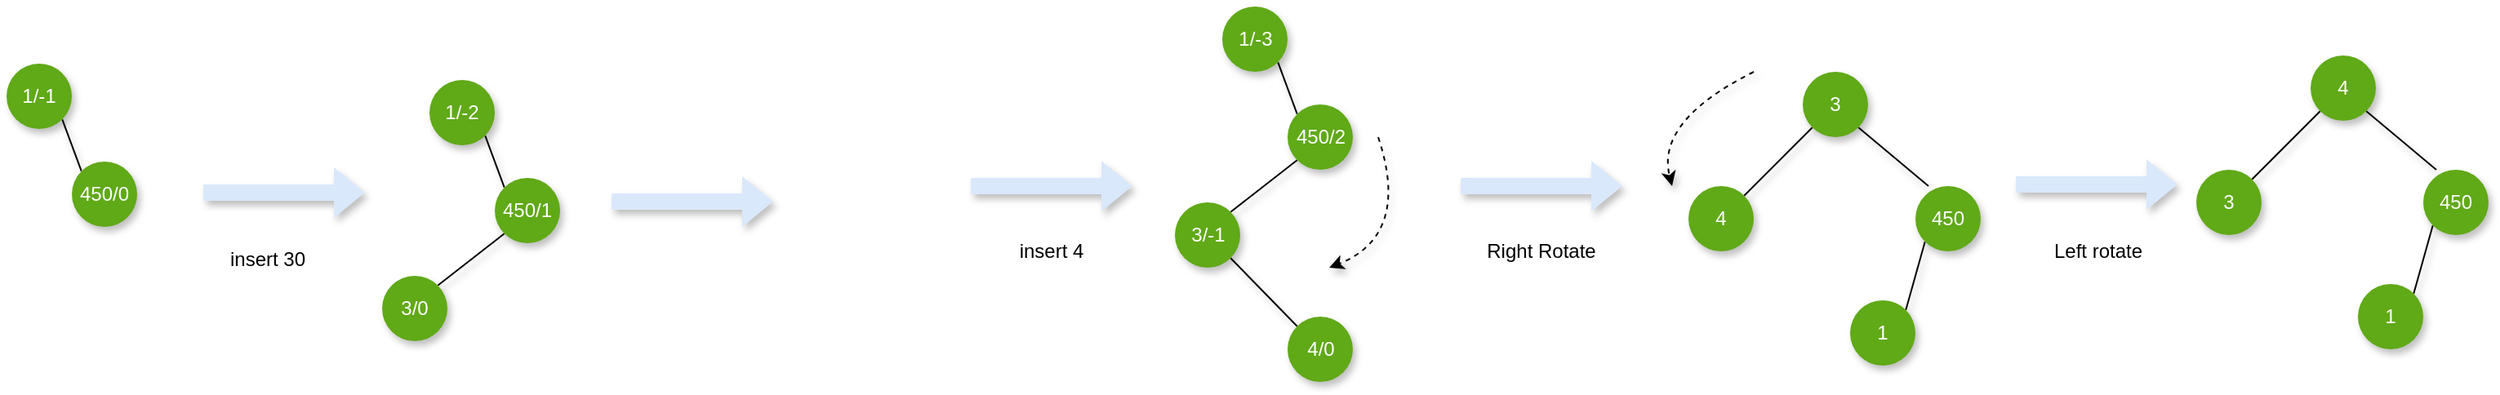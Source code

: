 <mxfile version="13.10.0" type="embed">
    <diagram id="aa8UdqtfkiOayn3rqtdB" name="第 1 页">
        <mxGraphModel dx="1689" dy="583" grid="1" gridSize="10" guides="1" tooltips="1" connect="1" arrows="1" fold="1" page="1" pageScale="1" pageWidth="827" pageHeight="1169" math="0" shadow="0">
            <root>
                <mxCell id="0"/>
                <object label="bst-build" id="1">
                    <mxCell parent="0" visible="0"/>
                </object>
                <mxCell id="n2YznU2ucoyNt7KkT2WX-1" value="1" style="ellipse;whiteSpace=wrap;html=1;aspect=fixed;shadow=1;fillColor=#60a917;fontColor=#ffffff;strokeColor=none;" parent="1" vertex="1">
                    <mxGeometry x="160" y="140" width="40" height="40" as="geometry"/>
                </mxCell>
                <mxCell id="n2YznU2ucoyNt7KkT2WX-13" style="edgeStyle=none;rounded=0;orthogonalLoop=1;jettySize=auto;html=1;exitX=1;exitY=1;exitDx=0;exitDy=0;entryX=0.25;entryY=0;entryDx=0;entryDy=0;entryPerimeter=0;endArrow=none;endFill=0;shadow=1;fillColor=#60a917;" parent="1" source="n2YznU2ucoyNt7KkT2WX-2" target="n2YznU2ucoyNt7KkT2WX-3" edge="1">
                    <mxGeometry relative="1" as="geometry"/>
                </mxCell>
                <mxCell id="n2YznU2ucoyNt7KkT2WX-2" value="1" style="ellipse;whiteSpace=wrap;html=1;aspect=fixed;shadow=1;fillColor=#60a917;fontColor=#ffffff;strokeColor=none;" parent="1" vertex="1">
                    <mxGeometry x="260" y="140" width="40" height="40" as="geometry"/>
                </mxCell>
                <mxCell id="n2YznU2ucoyNt7KkT2WX-3" value="450" style="ellipse;whiteSpace=wrap;html=1;aspect=fixed;shadow=1;fillColor=#60a917;fontColor=#ffffff;strokeColor=none;" parent="1" vertex="1">
                    <mxGeometry x="300" y="200" width="40" height="40" as="geometry"/>
                </mxCell>
                <mxCell id="n2YznU2ucoyNt7KkT2WX-4" value="" style="endArrow=none;dashed=1;html=1;shadow=1;fillColor=#60a917;" parent="1" edge="1">
                    <mxGeometry width="50" height="50" relative="1" as="geometry">
                        <mxPoint x="240" y="270" as="sourcePoint"/>
                        <mxPoint x="240" y="130" as="targetPoint"/>
                    </mxGeometry>
                </mxCell>
                <mxCell id="n2YznU2ucoyNt7KkT2WX-5" value="" style="endArrow=none;dashed=1;html=1;shadow=1;fillColor=#60a917;" parent="1" edge="1">
                    <mxGeometry width="50" height="50" relative="1" as="geometry">
                        <mxPoint x="390" y="270" as="sourcePoint"/>
                        <mxPoint x="390" y="130" as="targetPoint"/>
                    </mxGeometry>
                </mxCell>
                <mxCell id="n2YznU2ucoyNt7KkT2WX-11" style="rounded=0;orthogonalLoop=1;jettySize=auto;html=1;exitX=1;exitY=1;exitDx=0;exitDy=0;entryX=0;entryY=0;entryDx=0;entryDy=0;endArrow=none;endFill=0;shadow=1;fillColor=#60a917;" parent="1" source="n2YznU2ucoyNt7KkT2WX-6" target="n2YznU2ucoyNt7KkT2WX-7" edge="1">
                    <mxGeometry relative="1" as="geometry"/>
                </mxCell>
                <mxCell id="n2YznU2ucoyNt7KkT2WX-6" value="1" style="ellipse;whiteSpace=wrap;html=1;aspect=fixed;shadow=1;fillColor=#60a917;fontColor=#ffffff;strokeColor=none;" parent="1" vertex="1">
                    <mxGeometry x="480" y="140" width="40" height="40" as="geometry"/>
                </mxCell>
                <mxCell id="n2YznU2ucoyNt7KkT2WX-12" style="edgeStyle=none;rounded=0;orthogonalLoop=1;jettySize=auto;html=1;exitX=0;exitY=1;exitDx=0;exitDy=0;entryX=1;entryY=0;entryDx=0;entryDy=0;endArrow=none;endFill=0;shadow=1;fillColor=#60a917;" parent="1" source="n2YznU2ucoyNt7KkT2WX-7" target="n2YznU2ucoyNt7KkT2WX-8" edge="1">
                    <mxGeometry relative="1" as="geometry"/>
                </mxCell>
                <mxCell id="n2YznU2ucoyNt7KkT2WX-7" value="450" style="ellipse;whiteSpace=wrap;html=1;aspect=fixed;shadow=1;fillColor=#60a917;fontColor=#ffffff;strokeColor=none;" parent="1" vertex="1">
                    <mxGeometry x="520" y="200" width="40" height="40" as="geometry"/>
                </mxCell>
                <mxCell id="n2YznU2ucoyNt7KkT2WX-8" value="3&lt;br&gt;" style="ellipse;whiteSpace=wrap;html=1;aspect=fixed;shadow=1;fillColor=#60a917;fontColor=#ffffff;strokeColor=none;" parent="1" vertex="1">
                    <mxGeometry x="450" y="270" width="40" height="40" as="geometry"/>
                </mxCell>
                <mxCell id="n2YznU2ucoyNt7KkT2WX-9" value="4" style="ellipse;whiteSpace=wrap;html=1;aspect=fixed;shadow=1;fillColor=#60a917;fontColor=#ffffff;strokeColor=none;" parent="1" vertex="1">
                    <mxGeometry x="730" y="310" width="40" height="40" as="geometry"/>
                </mxCell>
                <mxCell id="n2YznU2ucoyNt7KkT2WX-10" value="" style="endArrow=none;dashed=1;html=1;shadow=1;fillColor=#60a917;" parent="1" edge="1">
                    <mxGeometry width="50" height="50" relative="1" as="geometry">
                        <mxPoint x="610" y="270" as="sourcePoint"/>
                        <mxPoint x="610" y="130" as="targetPoint"/>
                    </mxGeometry>
                </mxCell>
                <mxCell id="n2YznU2ucoyNt7KkT2WX-14" style="rounded=0;orthogonalLoop=1;jettySize=auto;html=1;exitX=1;exitY=1;exitDx=0;exitDy=0;entryX=0;entryY=0;entryDx=0;entryDy=0;endArrow=none;endFill=0;shadow=1;fillColor=#60a917;" parent="1" source="n2YznU2ucoyNt7KkT2WX-15" target="n2YznU2ucoyNt7KkT2WX-17" edge="1">
                    <mxGeometry relative="1" as="geometry"/>
                </mxCell>
                <mxCell id="n2YznU2ucoyNt7KkT2WX-15" value="1" style="ellipse;whiteSpace=wrap;html=1;aspect=fixed;shadow=1;fillColor=#60a917;fontColor=#ffffff;strokeColor=none;" parent="1" vertex="1">
                    <mxGeometry x="690" y="135" width="40" height="40" as="geometry"/>
                </mxCell>
                <mxCell id="n2YznU2ucoyNt7KkT2WX-16" style="edgeStyle=none;rounded=0;orthogonalLoop=1;jettySize=auto;html=1;exitX=0;exitY=1;exitDx=0;exitDy=0;entryX=1;entryY=0;entryDx=0;entryDy=0;endArrow=none;endFill=0;shadow=1;fillColor=#60a917;" parent="1" source="n2YznU2ucoyNt7KkT2WX-17" target="n2YznU2ucoyNt7KkT2WX-18" edge="1">
                    <mxGeometry relative="1" as="geometry"/>
                </mxCell>
                <mxCell id="n2YznU2ucoyNt7KkT2WX-17" value="450" style="ellipse;whiteSpace=wrap;html=1;aspect=fixed;shadow=1;fillColor=#60a917;fontColor=#ffffff;strokeColor=none;" parent="1" vertex="1">
                    <mxGeometry x="730" y="195" width="40" height="40" as="geometry"/>
                </mxCell>
                <mxCell id="n2YznU2ucoyNt7KkT2WX-19" style="edgeStyle=none;rounded=0;orthogonalLoop=1;jettySize=auto;html=1;exitX=1;exitY=1;exitDx=0;exitDy=0;entryX=0;entryY=0.25;entryDx=0;entryDy=0;entryPerimeter=0;endArrow=none;endFill=0;shadow=1;fillColor=#60a917;" parent="1" source="n2YznU2ucoyNt7KkT2WX-18" target="n2YznU2ucoyNt7KkT2WX-9" edge="1">
                    <mxGeometry relative="1" as="geometry"/>
                </mxCell>
                <mxCell id="n2YznU2ucoyNt7KkT2WX-18" value="3&lt;br&gt;" style="ellipse;whiteSpace=wrap;html=1;aspect=fixed;shadow=1;fillColor=#60a917;fontColor=#ffffff;strokeColor=none;" parent="1" vertex="1">
                    <mxGeometry x="660" y="265" width="40" height="40" as="geometry"/>
                </mxCell>
                <mxCell id="n2YznU2ucoyNt7KkT2WX-43" style="edgeStyle=none;rounded=0;orthogonalLoop=1;jettySize=auto;html=1;exitX=1;exitY=0.5;exitDx=0;exitDy=0;entryX=0;entryY=0.5;entryDx=0;entryDy=0;endArrow=none;endFill=0;shadow=1;fillColor=#60a917;" parent="1" source="n2YznU2ucoyNt7KkT2WX-26" target="n2YznU2ucoyNt7KkT2WX-33" edge="1">
                    <mxGeometry relative="1" as="geometry"/>
                </mxCell>
                <mxCell id="n2YznU2ucoyNt7KkT2WX-26" value="4" style="ellipse;whiteSpace=wrap;html=1;aspect=fixed;shadow=1;fillColor=#60a917;fontColor=#ffffff;strokeColor=none;" parent="1" vertex="1">
                    <mxGeometry x="389" y="530" width="40" height="40" as="geometry"/>
                </mxCell>
                <mxCell id="n2YznU2ucoyNt7KkT2WX-27" style="rounded=0;orthogonalLoop=1;jettySize=auto;html=1;exitX=1;exitY=1;exitDx=0;exitDy=0;entryX=0;entryY=0;entryDx=0;entryDy=0;endArrow=none;endFill=0;shadow=1;fillColor=#60a917;" parent="1" source="n2YznU2ucoyNt7KkT2WX-28" target="n2YznU2ucoyNt7KkT2WX-30" edge="1">
                    <mxGeometry relative="1" as="geometry"/>
                </mxCell>
                <mxCell id="n2YznU2ucoyNt7KkT2WX-28" value="1" style="ellipse;whiteSpace=wrap;html=1;aspect=fixed;shadow=1;fillColor=#60a917;fontColor=#ffffff;strokeColor=none;" parent="1" vertex="1">
                    <mxGeometry x="389" y="370" width="40" height="40" as="geometry"/>
                </mxCell>
                <mxCell id="n2YznU2ucoyNt7KkT2WX-29" style="edgeStyle=none;rounded=0;orthogonalLoop=1;jettySize=auto;html=1;exitX=0;exitY=1;exitDx=0;exitDy=0;entryX=1;entryY=0;entryDx=0;entryDy=0;endArrow=none;endFill=0;shadow=1;fillColor=#60a917;" parent="1" source="n2YznU2ucoyNt7KkT2WX-30" target="n2YznU2ucoyNt7KkT2WX-32" edge="1">
                    <mxGeometry relative="1" as="geometry"/>
                </mxCell>
                <mxCell id="n2YznU2ucoyNt7KkT2WX-30" value="450" style="ellipse;whiteSpace=wrap;html=1;aspect=fixed;shadow=1;fillColor=#60a917;fontColor=#ffffff;strokeColor=none;" parent="1" vertex="1">
                    <mxGeometry x="429" y="430" width="40" height="40" as="geometry"/>
                </mxCell>
                <mxCell id="n2YznU2ucoyNt7KkT2WX-31" style="edgeStyle=none;rounded=0;orthogonalLoop=1;jettySize=auto;html=1;exitX=1;exitY=1;exitDx=0;exitDy=0;entryX=0;entryY=0.25;entryDx=0;entryDy=0;entryPerimeter=0;endArrow=none;endFill=0;shadow=1;fillColor=#60a917;" parent="1" source="n2YznU2ucoyNt7KkT2WX-32" target="n2YznU2ucoyNt7KkT2WX-26" edge="1">
                    <mxGeometry relative="1" as="geometry"/>
                </mxCell>
                <mxCell id="n2YznU2ucoyNt7KkT2WX-32" value="3&lt;br&gt;" style="ellipse;whiteSpace=wrap;html=1;aspect=fixed;shadow=1;fillColor=#60a917;fontColor=#ffffff;strokeColor=none;" parent="1" vertex="1">
                    <mxGeometry x="320" y="480" width="40" height="40" as="geometry"/>
                </mxCell>
                <mxCell id="n2YznU2ucoyNt7KkT2WX-40" style="edgeStyle=none;rounded=0;orthogonalLoop=1;jettySize=auto;html=1;exitX=1;exitY=1;exitDx=0;exitDy=0;entryX=0;entryY=0;entryDx=0;entryDy=0;endArrow=none;endFill=0;shadow=1;fillColor=#60a917;" parent="1" source="n2YznU2ucoyNt7KkT2WX-33" target="n2YznU2ucoyNt7KkT2WX-35" edge="1">
                    <mxGeometry relative="1" as="geometry"/>
                </mxCell>
                <mxCell id="n2YznU2ucoyNt7KkT2WX-33" value="56" style="ellipse;whiteSpace=wrap;html=1;aspect=fixed;shadow=1;fillColor=#60a917;fontColor=#ffffff;strokeColor=none;" parent="1" vertex="1">
                    <mxGeometry x="480" y="570" width="40" height="40" as="geometry"/>
                </mxCell>
                <mxCell id="n2YznU2ucoyNt7KkT2WX-44" style="edgeStyle=none;rounded=0;orthogonalLoop=1;jettySize=auto;html=1;exitX=0.5;exitY=0;exitDx=0;exitDy=0;entryX=0;entryY=1;entryDx=0;entryDy=0;endArrow=none;endFill=0;shadow=1;fillColor=#60a917;" parent="1" source="n2YznU2ucoyNt7KkT2WX-34" target="n2YznU2ucoyNt7KkT2WX-33" edge="1">
                    <mxGeometry relative="1" as="geometry"/>
                </mxCell>
                <mxCell id="n2YznU2ucoyNt7KkT2WX-45" style="edgeStyle=none;rounded=0;orthogonalLoop=1;jettySize=auto;html=1;exitX=1;exitY=1;exitDx=0;exitDy=0;entryX=0;entryY=0;entryDx=0;entryDy=0;endArrow=none;endFill=0;shadow=1;fillColor=#60a917;" parent="1" source="n2YznU2ucoyNt7KkT2WX-34" target="n2YznU2ucoyNt7KkT2WX-36" edge="1">
                    <mxGeometry relative="1" as="geometry"/>
                </mxCell>
                <mxCell id="n2YznU2ucoyNt7KkT2WX-47" style="edgeStyle=none;rounded=0;orthogonalLoop=1;jettySize=auto;html=1;exitX=0;exitY=1;exitDx=0;exitDy=0;endArrow=none;endFill=0;shadow=1;fillColor=#60a917;" parent="1" source="n2YznU2ucoyNt7KkT2WX-34" target="n2YznU2ucoyNt7KkT2WX-38" edge="1">
                    <mxGeometry relative="1" as="geometry"/>
                </mxCell>
                <mxCell id="n2YznU2ucoyNt7KkT2WX-34" value="12" style="ellipse;whiteSpace=wrap;html=1;aspect=fixed;shadow=1;fillColor=#60a917;fontColor=#ffffff;strokeColor=none;" parent="1" vertex="1">
                    <mxGeometry x="429" y="650" width="40" height="40" as="geometry"/>
                </mxCell>
                <mxCell id="n2YznU2ucoyNt7KkT2WX-35" value="123" style="ellipse;whiteSpace=wrap;html=1;aspect=fixed;shadow=1;fillColor=#60a917;fontColor=#ffffff;strokeColor=none;" parent="1" vertex="1">
                    <mxGeometry x="570" y="650" width="40" height="40" as="geometry"/>
                </mxCell>
                <mxCell id="n2YznU2ucoyNt7KkT2WX-46" style="edgeStyle=none;rounded=0;orthogonalLoop=1;jettySize=auto;html=1;exitX=0;exitY=1;exitDx=0;exitDy=0;entryX=1;entryY=0;entryDx=0;entryDy=0;endArrow=none;endFill=0;shadow=1;fillColor=#60a917;" parent="1" source="n2YznU2ucoyNt7KkT2WX-36" target="n2YznU2ucoyNt7KkT2WX-37" edge="1">
                    <mxGeometry relative="1" as="geometry"/>
                </mxCell>
                <mxCell id="n2YznU2ucoyNt7KkT2WX-36" value="45" style="ellipse;whiteSpace=wrap;html=1;aspect=fixed;shadow=1;fillColor=#60a917;fontColor=#ffffff;strokeColor=none;" parent="1" vertex="1">
                    <mxGeometry x="480" y="710" width="40" height="40" as="geometry"/>
                </mxCell>
                <mxCell id="n2YznU2ucoyNt7KkT2WX-37" value="23" style="ellipse;whiteSpace=wrap;html=1;aspect=fixed;shadow=1;fillColor=#60a917;fontColor=#ffffff;strokeColor=none;" parent="1" vertex="1">
                    <mxGeometry x="420" y="780" width="40" height="40" as="geometry"/>
                </mxCell>
                <mxCell id="n2YznU2ucoyNt7KkT2WX-38" value="6" style="ellipse;whiteSpace=wrap;html=1;aspect=fixed;shadow=1;fillColor=#60a917;fontColor=#ffffff;strokeColor=none;" parent="1" vertex="1">
                    <mxGeometry x="340" y="700" width="40" height="40" as="geometry"/>
                </mxCell>
                <mxCell id="n2YznU2ucoyNt7KkT2WX-48" value="" style="endArrow=none;dashed=1;html=1;dashPattern=1 3;strokeWidth=2;shadow=1;fillColor=#60a917;" parent="1" edge="1">
                    <mxGeometry width="50" height="50" relative="1" as="geometry">
                        <mxPoint x="160" y="360" as="sourcePoint"/>
                        <mxPoint x="750" y="360" as="targetPoint"/>
                    </mxGeometry>
                </mxCell>
                <object label="bst-delete-1" id="n2YznU2ucoyNt7KkT2WX-69">
                    <mxCell parent="0" visible="0"/>
                </object>
                <mxCell id="n2YznU2ucoyNt7KkT2WX-70" style="edgeStyle=none;rounded=0;orthogonalLoop=1;jettySize=auto;html=1;exitX=1;exitY=0.5;exitDx=0;exitDy=0;entryX=0;entryY=0.5;entryDx=0;entryDy=0;endArrow=none;endFill=0;shadow=1;fillColor=#60a917;" parent="n2YznU2ucoyNt7KkT2WX-69" source="n2YznU2ucoyNt7KkT2WX-71" target="n2YznU2ucoyNt7KkT2WX-79" edge="1">
                    <mxGeometry relative="1" as="geometry"/>
                </mxCell>
                <mxCell id="n2YznU2ucoyNt7KkT2WX-71" value="4" style="ellipse;whiteSpace=wrap;html=1;aspect=fixed;shadow=1;fillColor=#60a917;fontColor=#ffffff;strokeColor=none;" parent="n2YznU2ucoyNt7KkT2WX-69" vertex="1">
                    <mxGeometry x="399" y="540" width="40" height="40" as="geometry"/>
                </mxCell>
                <mxCell id="n2YznU2ucoyNt7KkT2WX-72" style="rounded=0;orthogonalLoop=1;jettySize=auto;html=1;exitX=1;exitY=1;exitDx=0;exitDy=0;entryX=0;entryY=0;entryDx=0;entryDy=0;endArrow=none;endFill=0;shadow=1;fillColor=#60a917;" parent="n2YznU2ucoyNt7KkT2WX-69" source="n2YznU2ucoyNt7KkT2WX-73" target="n2YznU2ucoyNt7KkT2WX-75" edge="1">
                    <mxGeometry relative="1" as="geometry"/>
                </mxCell>
                <mxCell id="n2YznU2ucoyNt7KkT2WX-73" value="1" style="ellipse;whiteSpace=wrap;html=1;aspect=fixed;shadow=1;fillColor=#60a917;fontColor=#ffffff;strokeColor=none;" parent="n2YznU2ucoyNt7KkT2WX-69" vertex="1">
                    <mxGeometry x="399" y="380" width="40" height="40" as="geometry"/>
                </mxCell>
                <mxCell id="n2YznU2ucoyNt7KkT2WX-74" style="edgeStyle=none;rounded=0;orthogonalLoop=1;jettySize=auto;html=1;exitX=0;exitY=1;exitDx=0;exitDy=0;entryX=1;entryY=0;entryDx=0;entryDy=0;endArrow=none;endFill=0;shadow=1;fillColor=#60a917;" parent="n2YznU2ucoyNt7KkT2WX-69" source="n2YznU2ucoyNt7KkT2WX-75" target="n2YznU2ucoyNt7KkT2WX-77" edge="1">
                    <mxGeometry relative="1" as="geometry"/>
                </mxCell>
                <mxCell id="n2YznU2ucoyNt7KkT2WX-75" value="450" style="ellipse;whiteSpace=wrap;html=1;aspect=fixed;shadow=1;fillColor=#60a917;fontColor=#ffffff;strokeColor=none;" parent="n2YznU2ucoyNt7KkT2WX-69" vertex="1">
                    <mxGeometry x="439" y="440" width="40" height="40" as="geometry"/>
                </mxCell>
                <mxCell id="n2YznU2ucoyNt7KkT2WX-76" style="edgeStyle=none;rounded=0;orthogonalLoop=1;jettySize=auto;html=1;exitX=1;exitY=1;exitDx=0;exitDy=0;entryX=0;entryY=0.25;entryDx=0;entryDy=0;entryPerimeter=0;endArrow=none;endFill=0;shadow=1;fillColor=#60a917;" parent="n2YznU2ucoyNt7KkT2WX-69" source="n2YznU2ucoyNt7KkT2WX-77" target="n2YznU2ucoyNt7KkT2WX-71" edge="1">
                    <mxGeometry relative="1" as="geometry"/>
                </mxCell>
                <mxCell id="n2YznU2ucoyNt7KkT2WX-77" value="3&lt;br&gt;" style="ellipse;whiteSpace=wrap;html=1;aspect=fixed;shadow=1;fillColor=#60a917;fontColor=#ffffff;strokeColor=none;" parent="n2YznU2ucoyNt7KkT2WX-69" vertex="1">
                    <mxGeometry x="330" y="490" width="40" height="40" as="geometry"/>
                </mxCell>
                <mxCell id="n2YznU2ucoyNt7KkT2WX-78" style="edgeStyle=none;rounded=0;orthogonalLoop=1;jettySize=auto;html=1;exitX=1;exitY=1;exitDx=0;exitDy=0;entryX=0;entryY=0;entryDx=0;entryDy=0;endArrow=none;endFill=0;shadow=1;fillColor=#60a917;" parent="n2YznU2ucoyNt7KkT2WX-69" source="n2YznU2ucoyNt7KkT2WX-79" target="n2YznU2ucoyNt7KkT2WX-84" edge="1">
                    <mxGeometry relative="1" as="geometry"/>
                </mxCell>
                <mxCell id="n2YznU2ucoyNt7KkT2WX-79" value="56" style="ellipse;whiteSpace=wrap;html=1;aspect=fixed;shadow=1;fillColor=#60a917;fontColor=#ffffff;strokeColor=none;" parent="n2YznU2ucoyNt7KkT2WX-69" vertex="1">
                    <mxGeometry x="490" y="580" width="40" height="40" as="geometry"/>
                </mxCell>
                <mxCell id="n2YznU2ucoyNt7KkT2WX-80" style="edgeStyle=none;rounded=0;orthogonalLoop=1;jettySize=auto;html=1;exitX=0.5;exitY=0;exitDx=0;exitDy=0;entryX=0;entryY=1;entryDx=0;entryDy=0;endArrow=none;endFill=0;shadow=1;fillColor=#60a917;" parent="n2YznU2ucoyNt7KkT2WX-69" source="n2YznU2ucoyNt7KkT2WX-83" target="n2YznU2ucoyNt7KkT2WX-79" edge="1">
                    <mxGeometry relative="1" as="geometry"/>
                </mxCell>
                <mxCell id="n2YznU2ucoyNt7KkT2WX-81" style="edgeStyle=none;rounded=0;orthogonalLoop=1;jettySize=auto;html=1;exitX=1;exitY=1;exitDx=0;exitDy=0;entryX=0;entryY=0;entryDx=0;entryDy=0;endArrow=none;endFill=0;shadow=1;fillColor=#60a917;" parent="n2YznU2ucoyNt7KkT2WX-69" source="n2YznU2ucoyNt7KkT2WX-83" target="n2YznU2ucoyNt7KkT2WX-86" edge="1">
                    <mxGeometry relative="1" as="geometry"/>
                </mxCell>
                <mxCell id="n2YznU2ucoyNt7KkT2WX-82" style="edgeStyle=none;rounded=0;orthogonalLoop=1;jettySize=auto;html=1;exitX=0;exitY=1;exitDx=0;exitDy=0;endArrow=none;endFill=0;shadow=1;fillColor=#60a917;" parent="n2YznU2ucoyNt7KkT2WX-69" source="n2YznU2ucoyNt7KkT2WX-83" target="n2YznU2ucoyNt7KkT2WX-88" edge="1">
                    <mxGeometry relative="1" as="geometry"/>
                </mxCell>
                <mxCell id="n2YznU2ucoyNt7KkT2WX-83" value="12" style="ellipse;whiteSpace=wrap;html=1;aspect=fixed;shadow=1;fillColor=#60a917;fontColor=#ffffff;strokeColor=none;" parent="n2YznU2ucoyNt7KkT2WX-69" vertex="1">
                    <mxGeometry x="439" y="660" width="40" height="40" as="geometry"/>
                </mxCell>
                <mxCell id="n2YznU2ucoyNt7KkT2WX-84" value="123" style="ellipse;whiteSpace=wrap;html=1;aspect=fixed;shadow=1;fillColor=#60a917;fontColor=#ffffff;strokeColor=none;" parent="n2YznU2ucoyNt7KkT2WX-69" vertex="1">
                    <mxGeometry x="580" y="660" width="40" height="40" as="geometry"/>
                </mxCell>
                <mxCell id="n2YznU2ucoyNt7KkT2WX-85" style="edgeStyle=none;rounded=0;orthogonalLoop=1;jettySize=auto;html=1;exitX=0;exitY=1;exitDx=0;exitDy=0;entryX=1;entryY=0;entryDx=0;entryDy=0;endArrow=none;endFill=0;shadow=1;fillColor=#60a917;" parent="n2YznU2ucoyNt7KkT2WX-69" source="n2YznU2ucoyNt7KkT2WX-86" target="n2YznU2ucoyNt7KkT2WX-87" edge="1">
                    <mxGeometry relative="1" as="geometry"/>
                </mxCell>
                <mxCell id="n2YznU2ucoyNt7KkT2WX-86" value="45" style="ellipse;whiteSpace=wrap;html=1;aspect=fixed;shadow=1;fillColor=#60a917;fontColor=#ffffff;strokeColor=none;" parent="n2YznU2ucoyNt7KkT2WX-69" vertex="1">
                    <mxGeometry x="490" y="720" width="40" height="40" as="geometry"/>
                </mxCell>
                <mxCell id="n2YznU2ucoyNt7KkT2WX-87" value="23" style="ellipse;whiteSpace=wrap;html=1;aspect=fixed;shadow=1;fillColor=#fad9d5;strokeColor=#ae4132;" parent="n2YznU2ucoyNt7KkT2WX-69" vertex="1">
                    <mxGeometry x="430" y="790" width="40" height="40" as="geometry"/>
                </mxCell>
                <mxCell id="n2YznU2ucoyNt7KkT2WX-88" value="6" style="ellipse;whiteSpace=wrap;html=1;aspect=fixed;shadow=1;fillColor=#60a917;fontColor=#ffffff;strokeColor=none;" parent="n2YznU2ucoyNt7KkT2WX-69" vertex="1">
                    <mxGeometry x="350" y="710" width="40" height="40" as="geometry"/>
                </mxCell>
                <mxCell id="n2YznU2ucoyNt7KkT2WX-110" style="edgeStyle=none;rounded=0;orthogonalLoop=1;jettySize=auto;html=1;exitX=0.5;exitY=1;exitDx=0;exitDy=0;entryX=0.5;entryY=0;entryDx=0;entryDy=0;shadow=1;endArrow=none;endFill=0;strokeColor=#000000;" parent="n2YznU2ucoyNt7KkT2WX-69" source="n2YznU2ucoyNt7KkT2WX-103" target="n2YznU2ucoyNt7KkT2WX-107" edge="1">
                    <mxGeometry relative="1" as="geometry"/>
                </mxCell>
                <object label="bst-delete-2" id="n2YznU2ucoyNt7KkT2WX-89">
                    <mxCell parent="0" visible="0"/>
                </object>
                <mxCell id="n2YznU2ucoyNt7KkT2WX-90" style="edgeStyle=none;rounded=0;orthogonalLoop=1;jettySize=auto;html=1;exitX=1;exitY=0.5;exitDx=0;exitDy=0;entryX=0;entryY=0.5;entryDx=0;entryDy=0;endArrow=none;endFill=0;shadow=1;fillColor=#60a917;" parent="n2YznU2ucoyNt7KkT2WX-89" source="n2YznU2ucoyNt7KkT2WX-91" target="n2YznU2ucoyNt7KkT2WX-99" edge="1">
                    <mxGeometry relative="1" as="geometry"/>
                </mxCell>
                <mxCell id="n2YznU2ucoyNt7KkT2WX-91" value="4" style="ellipse;whiteSpace=wrap;html=1;aspect=fixed;shadow=1;fillColor=#60a917;fontColor=#ffffff;strokeColor=none;" parent="n2YznU2ucoyNt7KkT2WX-89" vertex="1">
                    <mxGeometry x="149" y="460" width="40" height="40" as="geometry"/>
                </mxCell>
                <mxCell id="n2YznU2ucoyNt7KkT2WX-92" style="rounded=0;orthogonalLoop=1;jettySize=auto;html=1;exitX=1;exitY=1;exitDx=0;exitDy=0;entryX=0;entryY=0;entryDx=0;entryDy=0;endArrow=none;endFill=0;shadow=1;fillColor=#60a917;" parent="n2YznU2ucoyNt7KkT2WX-89" source="n2YznU2ucoyNt7KkT2WX-93" target="n2YznU2ucoyNt7KkT2WX-95" edge="1">
                    <mxGeometry relative="1" as="geometry"/>
                </mxCell>
                <mxCell id="n2YznU2ucoyNt7KkT2WX-93" value="1" style="ellipse;whiteSpace=wrap;html=1;aspect=fixed;shadow=1;fillColor=#60a917;fontColor=#ffffff;strokeColor=none;" parent="n2YznU2ucoyNt7KkT2WX-89" vertex="1">
                    <mxGeometry x="149" y="300" width="40" height="40" as="geometry"/>
                </mxCell>
                <mxCell id="n2YznU2ucoyNt7KkT2WX-94" style="edgeStyle=none;rounded=0;orthogonalLoop=1;jettySize=auto;html=1;exitX=0;exitY=1;exitDx=0;exitDy=0;entryX=1;entryY=0;entryDx=0;entryDy=0;endArrow=none;endFill=0;shadow=1;fillColor=#60a917;" parent="n2YznU2ucoyNt7KkT2WX-89" source="n2YznU2ucoyNt7KkT2WX-95" target="n2YznU2ucoyNt7KkT2WX-97" edge="1">
                    <mxGeometry relative="1" as="geometry"/>
                </mxCell>
                <mxCell id="n2YznU2ucoyNt7KkT2WX-95" value="450" style="ellipse;whiteSpace=wrap;html=1;aspect=fixed;shadow=1;fillColor=#60a917;fontColor=#ffffff;strokeColor=none;" parent="n2YznU2ucoyNt7KkT2WX-89" vertex="1">
                    <mxGeometry x="189" y="360" width="40" height="40" as="geometry"/>
                </mxCell>
                <mxCell id="n2YznU2ucoyNt7KkT2WX-96" style="edgeStyle=none;rounded=0;orthogonalLoop=1;jettySize=auto;html=1;exitX=1;exitY=1;exitDx=0;exitDy=0;entryX=0;entryY=0.25;entryDx=0;entryDy=0;entryPerimeter=0;endArrow=none;endFill=0;shadow=1;fillColor=#60a917;" parent="n2YznU2ucoyNt7KkT2WX-89" source="n2YznU2ucoyNt7KkT2WX-97" target="n2YznU2ucoyNt7KkT2WX-91" edge="1">
                    <mxGeometry relative="1" as="geometry"/>
                </mxCell>
                <mxCell id="n2YznU2ucoyNt7KkT2WX-97" value="3&lt;br&gt;" style="ellipse;whiteSpace=wrap;html=1;aspect=fixed;shadow=1;fillColor=#60a917;fontColor=#ffffff;strokeColor=none;" parent="n2YznU2ucoyNt7KkT2WX-89" vertex="1">
                    <mxGeometry x="80" y="410" width="40" height="40" as="geometry"/>
                </mxCell>
                <mxCell id="n2YznU2ucoyNt7KkT2WX-98" style="edgeStyle=none;rounded=0;orthogonalLoop=1;jettySize=auto;html=1;exitX=1;exitY=1;exitDx=0;exitDy=0;entryX=0;entryY=0;entryDx=0;entryDy=0;endArrow=none;endFill=0;shadow=1;fillColor=#60a917;" parent="n2YznU2ucoyNt7KkT2WX-89" source="n2YznU2ucoyNt7KkT2WX-99" target="n2YznU2ucoyNt7KkT2WX-104" edge="1">
                    <mxGeometry relative="1" as="geometry"/>
                </mxCell>
                <mxCell id="n2YznU2ucoyNt7KkT2WX-99" value="56" style="ellipse;whiteSpace=wrap;html=1;aspect=fixed;shadow=1;fillColor=#60a917;fontColor=#ffffff;strokeColor=none;" parent="n2YznU2ucoyNt7KkT2WX-89" vertex="1">
                    <mxGeometry x="240" y="500" width="40" height="40" as="geometry"/>
                </mxCell>
                <mxCell id="n2YznU2ucoyNt7KkT2WX-100" style="edgeStyle=none;rounded=0;orthogonalLoop=1;jettySize=auto;html=1;exitX=0.5;exitY=0;exitDx=0;exitDy=0;entryX=0;entryY=1;entryDx=0;entryDy=0;endArrow=none;endFill=0;shadow=1;fillColor=#60a917;" parent="n2YznU2ucoyNt7KkT2WX-89" source="n2YznU2ucoyNt7KkT2WX-103" target="n2YznU2ucoyNt7KkT2WX-99" edge="1">
                    <mxGeometry relative="1" as="geometry"/>
                </mxCell>
                <mxCell id="n2YznU2ucoyNt7KkT2WX-101" style="edgeStyle=none;rounded=0;orthogonalLoop=1;jettySize=auto;html=1;exitX=1;exitY=1;exitDx=0;exitDy=0;entryX=0;entryY=0;entryDx=0;entryDy=0;endArrow=none;endFill=0;shadow=1;fillColor=#60a917;dashed=1;" parent="n2YznU2ucoyNt7KkT2WX-89" source="n2YznU2ucoyNt7KkT2WX-103" target="n2YznU2ucoyNt7KkT2WX-106" edge="1">
                    <mxGeometry relative="1" as="geometry"/>
                </mxCell>
                <mxCell id="n2YznU2ucoyNt7KkT2WX-102" style="edgeStyle=none;rounded=0;orthogonalLoop=1;jettySize=auto;html=1;exitX=0;exitY=1;exitDx=0;exitDy=0;endArrow=none;endFill=0;shadow=1;fillColor=#60a917;" parent="n2YznU2ucoyNt7KkT2WX-89" source="n2YznU2ucoyNt7KkT2WX-103" target="n2YznU2ucoyNt7KkT2WX-108" edge="1">
                    <mxGeometry relative="1" as="geometry"/>
                </mxCell>
                <mxCell id="n2YznU2ucoyNt7KkT2WX-112" style="edgeStyle=none;rounded=0;orthogonalLoop=1;jettySize=auto;html=1;exitX=0.5;exitY=1;exitDx=0;exitDy=0;shadow=1;endArrow=none;endFill=0;strokeColor=#001DBC;fillColor=#0050ef;" parent="n2YznU2ucoyNt7KkT2WX-89" source="n2YznU2ucoyNt7KkT2WX-103" target="n2YznU2ucoyNt7KkT2WX-107" edge="1">
                    <mxGeometry relative="1" as="geometry"/>
                </mxCell>
                <mxCell id="n2YznU2ucoyNt7KkT2WX-103" value="12" style="ellipse;whiteSpace=wrap;html=1;aspect=fixed;shadow=1;fillColor=#60a917;fontColor=#ffffff;strokeColor=none;" parent="n2YznU2ucoyNt7KkT2WX-89" vertex="1">
                    <mxGeometry x="189" y="580" width="40" height="40" as="geometry"/>
                </mxCell>
                <mxCell id="n2YznU2ucoyNt7KkT2WX-104" value="123" style="ellipse;whiteSpace=wrap;html=1;aspect=fixed;shadow=1;fillColor=#60a917;fontColor=#ffffff;strokeColor=none;" parent="n2YznU2ucoyNt7KkT2WX-89" vertex="1">
                    <mxGeometry x="330" y="580" width="40" height="40" as="geometry"/>
                </mxCell>
                <mxCell id="n2YznU2ucoyNt7KkT2WX-105" style="edgeStyle=none;rounded=0;orthogonalLoop=1;jettySize=auto;html=1;exitX=0;exitY=1;exitDx=0;exitDy=0;entryX=1;entryY=0;entryDx=0;entryDy=0;endArrow=none;endFill=0;shadow=1;fillColor=#60a917;dashed=1;" parent="n2YznU2ucoyNt7KkT2WX-89" source="n2YznU2ucoyNt7KkT2WX-106" target="n2YznU2ucoyNt7KkT2WX-107" edge="1">
                    <mxGeometry relative="1" as="geometry"/>
                </mxCell>
                <mxCell id="n2YznU2ucoyNt7KkT2WX-106" value="45" style="ellipse;whiteSpace=wrap;html=1;aspect=fixed;shadow=1;fillColor=#fad9d5;strokeColor=#ae4132;" parent="n2YznU2ucoyNt7KkT2WX-89" vertex="1">
                    <mxGeometry x="240" y="640" width="40" height="40" as="geometry"/>
                </mxCell>
                <mxCell id="n2YznU2ucoyNt7KkT2WX-107" value="23" style="ellipse;whiteSpace=wrap;html=1;aspect=fixed;shadow=1;fillColor=#60a917;strokeColor=#2D7600;fontColor=#ffffff;" parent="n2YznU2ucoyNt7KkT2WX-89" vertex="1">
                    <mxGeometry x="180" y="710" width="40" height="40" as="geometry"/>
                </mxCell>
                <mxCell id="n2YznU2ucoyNt7KkT2WX-108" value="6" style="ellipse;whiteSpace=wrap;html=1;aspect=fixed;shadow=1;fillColor=#60a917;fontColor=#ffffff;strokeColor=none;" parent="n2YznU2ucoyNt7KkT2WX-89" vertex="1">
                    <mxGeometry x="100" y="630" width="40" height="40" as="geometry"/>
                </mxCell>
                <mxCell id="n2YznU2ucoyNt7KkT2WX-113" style="edgeStyle=none;rounded=0;orthogonalLoop=1;jettySize=auto;html=1;exitX=1;exitY=0.5;exitDx=0;exitDy=0;entryX=0;entryY=0.5;entryDx=0;entryDy=0;endArrow=none;endFill=0;shadow=1;fillColor=#60a917;" parent="n2YznU2ucoyNt7KkT2WX-89" source="n2YznU2ucoyNt7KkT2WX-114" target="n2YznU2ucoyNt7KkT2WX-122" edge="1">
                    <mxGeometry relative="1" as="geometry"/>
                </mxCell>
                <mxCell id="n2YznU2ucoyNt7KkT2WX-114" value="4" style="ellipse;whiteSpace=wrap;html=1;aspect=fixed;shadow=1;fillColor=#60a917;fontColor=#ffffff;strokeColor=none;" parent="n2YznU2ucoyNt7KkT2WX-89" vertex="1">
                    <mxGeometry x="529" y="470" width="40" height="40" as="geometry"/>
                </mxCell>
                <mxCell id="n2YznU2ucoyNt7KkT2WX-115" style="rounded=0;orthogonalLoop=1;jettySize=auto;html=1;exitX=1;exitY=1;exitDx=0;exitDy=0;entryX=0;entryY=0;entryDx=0;entryDy=0;endArrow=none;endFill=0;shadow=1;fillColor=#60a917;" parent="n2YznU2ucoyNt7KkT2WX-89" source="n2YznU2ucoyNt7KkT2WX-116" target="n2YznU2ucoyNt7KkT2WX-118" edge="1">
                    <mxGeometry relative="1" as="geometry"/>
                </mxCell>
                <mxCell id="n2YznU2ucoyNt7KkT2WX-116" value="1" style="ellipse;whiteSpace=wrap;html=1;aspect=fixed;shadow=1;fillColor=#60a917;fontColor=#ffffff;strokeColor=none;" parent="n2YznU2ucoyNt7KkT2WX-89" vertex="1">
                    <mxGeometry x="529" y="310" width="40" height="40" as="geometry"/>
                </mxCell>
                <mxCell id="n2YznU2ucoyNt7KkT2WX-117" style="edgeStyle=none;rounded=0;orthogonalLoop=1;jettySize=auto;html=1;exitX=0;exitY=1;exitDx=0;exitDy=0;entryX=1;entryY=0;entryDx=0;entryDy=0;endArrow=none;endFill=0;shadow=1;fillColor=#60a917;dashed=1;" parent="n2YznU2ucoyNt7KkT2WX-89" source="n2YznU2ucoyNt7KkT2WX-118" target="n2YznU2ucoyNt7KkT2WX-120" edge="1">
                    <mxGeometry relative="1" as="geometry"/>
                </mxCell>
                <mxCell id="n2YznU2ucoyNt7KkT2WX-133" style="edgeStyle=none;rounded=0;orthogonalLoop=1;jettySize=auto;html=1;entryX=0.5;entryY=0;entryDx=0;entryDy=0;shadow=1;endArrow=none;endFill=0;strokeColor=#004C99;" parent="n2YznU2ucoyNt7KkT2WX-89" source="n2YznU2ucoyNt7KkT2WX-118" target="n2YznU2ucoyNt7KkT2WX-114" edge="1">
                    <mxGeometry relative="1" as="geometry"/>
                </mxCell>
                <mxCell id="n2YznU2ucoyNt7KkT2WX-118" value="450" style="ellipse;whiteSpace=wrap;html=1;aspect=fixed;shadow=1;fillColor=#60a917;fontColor=#ffffff;strokeColor=none;" parent="n2YznU2ucoyNt7KkT2WX-89" vertex="1">
                    <mxGeometry x="569" y="370" width="40" height="40" as="geometry"/>
                </mxCell>
                <mxCell id="n2YznU2ucoyNt7KkT2WX-119" style="edgeStyle=none;rounded=0;orthogonalLoop=1;jettySize=auto;html=1;exitX=1;exitY=1;exitDx=0;exitDy=0;entryX=0;entryY=0.25;entryDx=0;entryDy=0;entryPerimeter=0;endArrow=none;endFill=0;shadow=1;fillColor=#60a917;dashed=1;" parent="n2YznU2ucoyNt7KkT2WX-89" source="n2YznU2ucoyNt7KkT2WX-120" target="n2YznU2ucoyNt7KkT2WX-114" edge="1">
                    <mxGeometry relative="1" as="geometry"/>
                </mxCell>
                <mxCell id="n2YznU2ucoyNt7KkT2WX-120" value="3&lt;br&gt;" style="ellipse;whiteSpace=wrap;html=1;aspect=fixed;shadow=1;fillColor=#fad9d5;strokeColor=#ae4132;" parent="n2YznU2ucoyNt7KkT2WX-89" vertex="1">
                    <mxGeometry x="460" y="420" width="40" height="40" as="geometry"/>
                </mxCell>
                <mxCell id="n2YznU2ucoyNt7KkT2WX-121" style="edgeStyle=none;rounded=0;orthogonalLoop=1;jettySize=auto;html=1;exitX=1;exitY=1;exitDx=0;exitDy=0;entryX=0;entryY=0;entryDx=0;entryDy=0;endArrow=none;endFill=0;shadow=1;fillColor=#60a917;" parent="n2YznU2ucoyNt7KkT2WX-89" source="n2YznU2ucoyNt7KkT2WX-122" target="n2YznU2ucoyNt7KkT2WX-128" edge="1">
                    <mxGeometry relative="1" as="geometry"/>
                </mxCell>
                <mxCell id="n2YznU2ucoyNt7KkT2WX-122" value="56" style="ellipse;whiteSpace=wrap;html=1;aspect=fixed;shadow=1;fillColor=#60a917;fontColor=#ffffff;strokeColor=none;" parent="n2YznU2ucoyNt7KkT2WX-89" vertex="1">
                    <mxGeometry x="620" y="510" width="40" height="40" as="geometry"/>
                </mxCell>
                <mxCell id="n2YznU2ucoyNt7KkT2WX-123" style="edgeStyle=none;rounded=0;orthogonalLoop=1;jettySize=auto;html=1;exitX=0.5;exitY=0;exitDx=0;exitDy=0;entryX=0;entryY=1;entryDx=0;entryDy=0;endArrow=none;endFill=0;shadow=1;fillColor=#60a917;" parent="n2YznU2ucoyNt7KkT2WX-89" source="n2YznU2ucoyNt7KkT2WX-127" target="n2YznU2ucoyNt7KkT2WX-122" edge="1">
                    <mxGeometry relative="1" as="geometry"/>
                </mxCell>
                <mxCell id="n2YznU2ucoyNt7KkT2WX-124" style="edgeStyle=none;rounded=0;orthogonalLoop=1;jettySize=auto;html=1;exitX=1;exitY=1;exitDx=0;exitDy=0;entryX=0;entryY=0;entryDx=0;entryDy=0;endArrow=none;endFill=0;shadow=1;fillColor=#60a917;" parent="n2YznU2ucoyNt7KkT2WX-89" source="n2YznU2ucoyNt7KkT2WX-127" target="n2YznU2ucoyNt7KkT2WX-130" edge="1">
                    <mxGeometry relative="1" as="geometry"/>
                </mxCell>
                <mxCell id="n2YznU2ucoyNt7KkT2WX-125" style="edgeStyle=none;rounded=0;orthogonalLoop=1;jettySize=auto;html=1;exitX=0;exitY=1;exitDx=0;exitDy=0;endArrow=none;endFill=0;shadow=1;fillColor=#60a917;" parent="n2YznU2ucoyNt7KkT2WX-89" source="n2YznU2ucoyNt7KkT2WX-127" target="n2YznU2ucoyNt7KkT2WX-132" edge="1">
                    <mxGeometry relative="1" as="geometry"/>
                </mxCell>
                <mxCell id="n2YznU2ucoyNt7KkT2WX-127" value="12" style="ellipse;whiteSpace=wrap;html=1;aspect=fixed;shadow=1;fillColor=#60a917;fontColor=#ffffff;strokeColor=none;" parent="n2YznU2ucoyNt7KkT2WX-89" vertex="1">
                    <mxGeometry x="569" y="590" width="40" height="40" as="geometry"/>
                </mxCell>
                <mxCell id="n2YznU2ucoyNt7KkT2WX-128" value="123" style="ellipse;whiteSpace=wrap;html=1;aspect=fixed;shadow=1;fillColor=#60a917;fontColor=#ffffff;strokeColor=none;" parent="n2YznU2ucoyNt7KkT2WX-89" vertex="1">
                    <mxGeometry x="710" y="590" width="40" height="40" as="geometry"/>
                </mxCell>
                <mxCell id="n2YznU2ucoyNt7KkT2WX-129" style="edgeStyle=none;rounded=0;orthogonalLoop=1;jettySize=auto;html=1;exitX=0;exitY=1;exitDx=0;exitDy=0;entryX=1;entryY=0;entryDx=0;entryDy=0;endArrow=none;endFill=0;shadow=1;fillColor=#60a917;" parent="n2YznU2ucoyNt7KkT2WX-89" source="n2YznU2ucoyNt7KkT2WX-130" target="n2YznU2ucoyNt7KkT2WX-131" edge="1">
                    <mxGeometry relative="1" as="geometry"/>
                </mxCell>
                <mxCell id="n2YznU2ucoyNt7KkT2WX-130" value="45" style="ellipse;whiteSpace=wrap;html=1;aspect=fixed;shadow=1;fillColor=#60a917;strokeColor=#2D7600;fontColor=#ffffff;" parent="n2YznU2ucoyNt7KkT2WX-89" vertex="1">
                    <mxGeometry x="620" y="650" width="40" height="40" as="geometry"/>
                </mxCell>
                <mxCell id="n2YznU2ucoyNt7KkT2WX-131" value="23" style="ellipse;whiteSpace=wrap;html=1;aspect=fixed;shadow=1;fillColor=#60a917;strokeColor=#2D7600;fontColor=#ffffff;" parent="n2YznU2ucoyNt7KkT2WX-89" vertex="1">
                    <mxGeometry x="560" y="720" width="40" height="40" as="geometry"/>
                </mxCell>
                <mxCell id="n2YznU2ucoyNt7KkT2WX-132" value="6" style="ellipse;whiteSpace=wrap;html=1;aspect=fixed;shadow=1;fillColor=#60a917;fontColor=#ffffff;strokeColor=none;" parent="n2YznU2ucoyNt7KkT2WX-89" vertex="1">
                    <mxGeometry x="480" y="640" width="40" height="40" as="geometry"/>
                </mxCell>
                <object label="bst-delete-3" id="n2YznU2ucoyNt7KkT2WX-134">
                    <mxCell parent="0" visible="0"/>
                </object>
                <mxCell id="n2YznU2ucoyNt7KkT2WX-135" style="edgeStyle=none;rounded=0;orthogonalLoop=1;jettySize=auto;html=1;exitX=1;exitY=0.5;exitDx=0;exitDy=0;entryX=0;entryY=0.5;entryDx=0;entryDy=0;endArrow=none;endFill=0;shadow=1;fillColor=#60a917;" parent="n2YznU2ucoyNt7KkT2WX-134" source="n2YznU2ucoyNt7KkT2WX-136" target="n2YznU2ucoyNt7KkT2WX-144" edge="1">
                    <mxGeometry relative="1" as="geometry"/>
                </mxCell>
                <mxCell id="n2YznU2ucoyNt7KkT2WX-136" value="4" style="ellipse;whiteSpace=wrap;html=1;aspect=fixed;shadow=1;fillColor=#60a917;fontColor=#ffffff;strokeColor=none;" parent="n2YznU2ucoyNt7KkT2WX-134" vertex="1">
                    <mxGeometry x="139" y="415" width="40" height="40" as="geometry"/>
                </mxCell>
                <mxCell id="n2YznU2ucoyNt7KkT2WX-137" style="rounded=0;orthogonalLoop=1;jettySize=auto;html=1;exitX=1;exitY=1;exitDx=0;exitDy=0;entryX=0;entryY=0;entryDx=0;entryDy=0;endArrow=none;endFill=0;shadow=1;fillColor=#60a917;" parent="n2YznU2ucoyNt7KkT2WX-134" source="n2YznU2ucoyNt7KkT2WX-138" target="n2YznU2ucoyNt7KkT2WX-140" edge="1">
                    <mxGeometry relative="1" as="geometry"/>
                </mxCell>
                <mxCell id="n2YznU2ucoyNt7KkT2WX-138" value="1" style="ellipse;whiteSpace=wrap;html=1;aspect=fixed;shadow=1;fillColor=#60a917;fontColor=#ffffff;strokeColor=none;" parent="n2YznU2ucoyNt7KkT2WX-134" vertex="1">
                    <mxGeometry x="139" y="255" width="40" height="40" as="geometry"/>
                </mxCell>
                <mxCell id="n2YznU2ucoyNt7KkT2WX-139" style="edgeStyle=none;rounded=0;orthogonalLoop=1;jettySize=auto;html=1;exitX=0;exitY=1;exitDx=0;exitDy=0;entryX=1;entryY=0;entryDx=0;entryDy=0;endArrow=none;endFill=0;shadow=1;fillColor=#60a917;" parent="n2YznU2ucoyNt7KkT2WX-134" source="n2YznU2ucoyNt7KkT2WX-140" target="n2YznU2ucoyNt7KkT2WX-142" edge="1">
                    <mxGeometry relative="1" as="geometry"/>
                </mxCell>
                <mxCell id="n2YznU2ucoyNt7KkT2WX-140" value="450" style="ellipse;whiteSpace=wrap;html=1;aspect=fixed;shadow=1;fillColor=#60a917;fontColor=#ffffff;strokeColor=none;" parent="n2YznU2ucoyNt7KkT2WX-134" vertex="1">
                    <mxGeometry x="179" y="315" width="40" height="40" as="geometry"/>
                </mxCell>
                <mxCell id="n2YznU2ucoyNt7KkT2WX-141" style="edgeStyle=none;rounded=0;orthogonalLoop=1;jettySize=auto;html=1;exitX=1;exitY=1;exitDx=0;exitDy=0;entryX=0;entryY=0.25;entryDx=0;entryDy=0;entryPerimeter=0;endArrow=none;endFill=0;shadow=1;fillColor=#60a917;" parent="n2YznU2ucoyNt7KkT2WX-134" source="n2YznU2ucoyNt7KkT2WX-142" target="n2YznU2ucoyNt7KkT2WX-136" edge="1">
                    <mxGeometry relative="1" as="geometry"/>
                </mxCell>
                <mxCell id="n2YznU2ucoyNt7KkT2WX-142" value="3&lt;br&gt;" style="ellipse;whiteSpace=wrap;html=1;aspect=fixed;shadow=1;fillColor=#60a917;fontColor=#ffffff;strokeColor=none;" parent="n2YznU2ucoyNt7KkT2WX-134" vertex="1">
                    <mxGeometry x="70" y="365" width="40" height="40" as="geometry"/>
                </mxCell>
                <mxCell id="n2YznU2ucoyNt7KkT2WX-143" style="edgeStyle=none;rounded=0;orthogonalLoop=1;jettySize=auto;html=1;exitX=1;exitY=1;exitDx=0;exitDy=0;entryX=0;entryY=0;entryDx=0;entryDy=0;endArrow=none;endFill=0;shadow=1;fillColor=#60a917;" parent="n2YznU2ucoyNt7KkT2WX-134" source="n2YznU2ucoyNt7KkT2WX-144" target="n2YznU2ucoyNt7KkT2WX-149" edge="1">
                    <mxGeometry relative="1" as="geometry"/>
                </mxCell>
                <mxCell id="n2YznU2ucoyNt7KkT2WX-144" value="56" style="ellipse;whiteSpace=wrap;html=1;aspect=fixed;shadow=1;fillColor=#fad9d5;strokeColor=#ae4132;" parent="n2YznU2ucoyNt7KkT2WX-134" vertex="1">
                    <mxGeometry x="230" y="455" width="40" height="40" as="geometry"/>
                </mxCell>
                <mxCell id="n2YznU2ucoyNt7KkT2WX-145" style="edgeStyle=none;rounded=0;orthogonalLoop=1;jettySize=auto;html=1;exitX=0.5;exitY=0;exitDx=0;exitDy=0;entryX=0;entryY=1;entryDx=0;entryDy=0;endArrow=none;endFill=0;shadow=1;fillColor=#60a917;" parent="n2YznU2ucoyNt7KkT2WX-134" source="n2YznU2ucoyNt7KkT2WX-148" target="n2YznU2ucoyNt7KkT2WX-144" edge="1">
                    <mxGeometry relative="1" as="geometry"/>
                </mxCell>
                <mxCell id="n2YznU2ucoyNt7KkT2WX-146" style="edgeStyle=none;rounded=0;orthogonalLoop=1;jettySize=auto;html=1;exitX=1;exitY=1;exitDx=0;exitDy=0;entryX=0;entryY=0;entryDx=0;entryDy=0;endArrow=none;endFill=0;shadow=1;fillColor=#60a917;" parent="n2YznU2ucoyNt7KkT2WX-134" source="n2YznU2ucoyNt7KkT2WX-148" target="n2YznU2ucoyNt7KkT2WX-151" edge="1">
                    <mxGeometry relative="1" as="geometry"/>
                </mxCell>
                <mxCell id="n2YznU2ucoyNt7KkT2WX-147" style="edgeStyle=none;rounded=0;orthogonalLoop=1;jettySize=auto;html=1;exitX=0;exitY=1;exitDx=0;exitDy=0;endArrow=none;endFill=0;shadow=1;fillColor=#60a917;" parent="n2YznU2ucoyNt7KkT2WX-134" source="n2YznU2ucoyNt7KkT2WX-148" target="n2YznU2ucoyNt7KkT2WX-153" edge="1">
                    <mxGeometry relative="1" as="geometry"/>
                </mxCell>
                <mxCell id="n2YznU2ucoyNt7KkT2WX-148" value="12" style="ellipse;whiteSpace=wrap;html=1;aspect=fixed;shadow=1;fillColor=#60a917;fontColor=#ffffff;strokeColor=none;" parent="n2YznU2ucoyNt7KkT2WX-134" vertex="1">
                    <mxGeometry x="179" y="535" width="40" height="40" as="geometry"/>
                </mxCell>
                <mxCell id="n2YznU2ucoyNt7KkT2WX-149" value="123" style="ellipse;whiteSpace=wrap;html=1;aspect=fixed;shadow=1;fillColor=#60a917;fontColor=#ffffff;strokeColor=none;" parent="n2YznU2ucoyNt7KkT2WX-134" vertex="1">
                    <mxGeometry x="320" y="535" width="40" height="40" as="geometry"/>
                </mxCell>
                <mxCell id="n2YznU2ucoyNt7KkT2WX-150" style="edgeStyle=none;rounded=0;orthogonalLoop=1;jettySize=auto;html=1;exitX=0;exitY=1;exitDx=0;exitDy=0;entryX=1;entryY=0;entryDx=0;entryDy=0;endArrow=none;endFill=0;shadow=1;fillColor=#60a917;" parent="n2YznU2ucoyNt7KkT2WX-134" source="n2YznU2ucoyNt7KkT2WX-151" target="n2YznU2ucoyNt7KkT2WX-152" edge="1">
                    <mxGeometry relative="1" as="geometry"/>
                </mxCell>
                <mxCell id="n2YznU2ucoyNt7KkT2WX-151" value="45" style="ellipse;whiteSpace=wrap;html=1;aspect=fixed;shadow=1;fillColor=#60a917;fontColor=#ffffff;strokeColor=none;" parent="n2YznU2ucoyNt7KkT2WX-134" vertex="1">
                    <mxGeometry x="230" y="595" width="40" height="40" as="geometry"/>
                </mxCell>
                <mxCell id="n2YznU2ucoyNt7KkT2WX-152" value="23" style="ellipse;whiteSpace=wrap;html=1;aspect=fixed;shadow=1;fillColor=#60a917;fontColor=#ffffff;strokeColor=none;" parent="n2YznU2ucoyNt7KkT2WX-134" vertex="1">
                    <mxGeometry x="170" y="665" width="40" height="40" as="geometry"/>
                </mxCell>
                <mxCell id="n2YznU2ucoyNt7KkT2WX-153" value="6" style="ellipse;whiteSpace=wrap;html=1;aspect=fixed;shadow=1;fillColor=#60a917;fontColor=#ffffff;strokeColor=none;" parent="n2YznU2ucoyNt7KkT2WX-134" vertex="1">
                    <mxGeometry x="90" y="585" width="40" height="40" as="geometry"/>
                </mxCell>
                <mxCell id="n2YznU2ucoyNt7KkT2WX-212" style="edgeStyle=none;rounded=0;orthogonalLoop=1;jettySize=auto;html=1;exitX=1;exitY=0.5;exitDx=0;exitDy=0;entryX=0;entryY=0.5;entryDx=0;entryDy=0;endArrow=none;endFill=0;shadow=1;fillColor=#60a917;" parent="n2YznU2ucoyNt7KkT2WX-134" source="n2YznU2ucoyNt7KkT2WX-213" target="n2YznU2ucoyNt7KkT2WX-221" edge="1">
                    <mxGeometry relative="1" as="geometry"/>
                </mxCell>
                <mxCell id="n2YznU2ucoyNt7KkT2WX-213" value="4" style="ellipse;whiteSpace=wrap;html=1;aspect=fixed;shadow=1;fillColor=#60a917;fontColor=#ffffff;strokeColor=none;" parent="n2YznU2ucoyNt7KkT2WX-134" vertex="1">
                    <mxGeometry x="489" y="425" width="40" height="40" as="geometry"/>
                </mxCell>
                <mxCell id="n2YznU2ucoyNt7KkT2WX-214" style="rounded=0;orthogonalLoop=1;jettySize=auto;html=1;exitX=1;exitY=1;exitDx=0;exitDy=0;entryX=0;entryY=0;entryDx=0;entryDy=0;endArrow=none;endFill=0;shadow=1;fillColor=#60a917;" parent="n2YznU2ucoyNt7KkT2WX-134" source="n2YznU2ucoyNt7KkT2WX-215" target="n2YznU2ucoyNt7KkT2WX-217" edge="1">
                    <mxGeometry relative="1" as="geometry"/>
                </mxCell>
                <mxCell id="n2YznU2ucoyNt7KkT2WX-215" value="1" style="ellipse;whiteSpace=wrap;html=1;aspect=fixed;shadow=1;fillColor=#60a917;fontColor=#ffffff;strokeColor=none;" parent="n2YznU2ucoyNt7KkT2WX-134" vertex="1">
                    <mxGeometry x="489" y="265" width="40" height="40" as="geometry"/>
                </mxCell>
                <mxCell id="n2YznU2ucoyNt7KkT2WX-216" style="edgeStyle=none;rounded=0;orthogonalLoop=1;jettySize=auto;html=1;exitX=0;exitY=1;exitDx=0;exitDy=0;entryX=1;entryY=0;entryDx=0;entryDy=0;endArrow=none;endFill=0;shadow=1;fillColor=#60a917;" parent="n2YznU2ucoyNt7KkT2WX-134" source="n2YznU2ucoyNt7KkT2WX-217" target="n2YznU2ucoyNt7KkT2WX-219" edge="1">
                    <mxGeometry relative="1" as="geometry"/>
                </mxCell>
                <mxCell id="n2YznU2ucoyNt7KkT2WX-217" value="450" style="ellipse;whiteSpace=wrap;html=1;aspect=fixed;shadow=1;fillColor=#60a917;fontColor=#ffffff;strokeColor=none;" parent="n2YznU2ucoyNt7KkT2WX-134" vertex="1">
                    <mxGeometry x="529" y="325" width="40" height="40" as="geometry"/>
                </mxCell>
                <mxCell id="n2YznU2ucoyNt7KkT2WX-218" style="edgeStyle=none;rounded=0;orthogonalLoop=1;jettySize=auto;html=1;exitX=1;exitY=1;exitDx=0;exitDy=0;entryX=0;entryY=0.25;entryDx=0;entryDy=0;entryPerimeter=0;endArrow=none;endFill=0;shadow=1;fillColor=#60a917;" parent="n2YznU2ucoyNt7KkT2WX-134" source="n2YznU2ucoyNt7KkT2WX-219" target="n2YznU2ucoyNt7KkT2WX-213" edge="1">
                    <mxGeometry relative="1" as="geometry"/>
                </mxCell>
                <mxCell id="n2YznU2ucoyNt7KkT2WX-219" value="3&lt;br&gt;" style="ellipse;whiteSpace=wrap;html=1;aspect=fixed;shadow=1;fillColor=#60a917;fontColor=#ffffff;strokeColor=none;" parent="n2YznU2ucoyNt7KkT2WX-134" vertex="1">
                    <mxGeometry x="420" y="375" width="40" height="40" as="geometry"/>
                </mxCell>
                <mxCell id="n2YznU2ucoyNt7KkT2WX-220" style="edgeStyle=none;rounded=0;orthogonalLoop=1;jettySize=auto;html=1;exitX=1;exitY=1;exitDx=0;exitDy=0;entryX=0;entryY=0;entryDx=0;entryDy=0;endArrow=none;endFill=0;shadow=1;fillColor=#60a917;" parent="n2YznU2ucoyNt7KkT2WX-134" source="n2YznU2ucoyNt7KkT2WX-221" target="n2YznU2ucoyNt7KkT2WX-226" edge="1">
                    <mxGeometry relative="1" as="geometry"/>
                </mxCell>
                <mxCell id="n2YznU2ucoyNt7KkT2WX-221" value="56" style="ellipse;whiteSpace=wrap;html=1;aspect=fixed;shadow=1;fillColor=#fad9d5;strokeColor=#ae4132;" parent="n2YznU2ucoyNt7KkT2WX-134" vertex="1">
                    <mxGeometry x="580" y="465" width="40" height="40" as="geometry"/>
                </mxCell>
                <mxCell id="n2YznU2ucoyNt7KkT2WX-222" style="edgeStyle=none;rounded=0;orthogonalLoop=1;jettySize=auto;html=1;exitX=0.5;exitY=0;exitDx=0;exitDy=0;entryX=0;entryY=1;entryDx=0;entryDy=0;endArrow=none;endFill=0;shadow=1;fillColor=#60a917;" parent="n2YznU2ucoyNt7KkT2WX-134" source="n2YznU2ucoyNt7KkT2WX-225" target="n2YznU2ucoyNt7KkT2WX-221" edge="1">
                    <mxGeometry relative="1" as="geometry"/>
                </mxCell>
                <mxCell id="n2YznU2ucoyNt7KkT2WX-223" style="edgeStyle=none;rounded=0;orthogonalLoop=1;jettySize=auto;html=1;exitX=1;exitY=1;exitDx=0;exitDy=0;entryX=0;entryY=0;entryDx=0;entryDy=0;endArrow=none;endFill=0;shadow=1;fillColor=#60a917;" parent="n2YznU2ucoyNt7KkT2WX-134" source="n2YznU2ucoyNt7KkT2WX-225" target="n2YznU2ucoyNt7KkT2WX-228" edge="1">
                    <mxGeometry relative="1" as="geometry"/>
                </mxCell>
                <mxCell id="n2YznU2ucoyNt7KkT2WX-224" style="edgeStyle=none;rounded=0;orthogonalLoop=1;jettySize=auto;html=1;exitX=0;exitY=1;exitDx=0;exitDy=0;endArrow=none;endFill=0;shadow=1;fillColor=#60a917;" parent="n2YznU2ucoyNt7KkT2WX-134" source="n2YznU2ucoyNt7KkT2WX-225" target="n2YznU2ucoyNt7KkT2WX-230" edge="1">
                    <mxGeometry relative="1" as="geometry"/>
                </mxCell>
                <mxCell id="n2YznU2ucoyNt7KkT2WX-225" value="12" style="ellipse;whiteSpace=wrap;html=1;aspect=fixed;shadow=1;fillColor=#60a917;fontColor=#ffffff;strokeColor=none;" parent="n2YznU2ucoyNt7KkT2WX-134" vertex="1">
                    <mxGeometry x="529" y="545" width="40" height="40" as="geometry"/>
                </mxCell>
                <mxCell id="n2YznU2ucoyNt7KkT2WX-226" value="123" style="ellipse;whiteSpace=wrap;html=1;aspect=fixed;shadow=1;fillColor=#008a00;fontColor=#ffffff;strokeColor=#005700;" parent="n2YznU2ucoyNt7KkT2WX-134" vertex="1">
                    <mxGeometry x="670" y="545" width="40" height="40" as="geometry"/>
                </mxCell>
                <mxCell id="n2YznU2ucoyNt7KkT2WX-227" style="edgeStyle=none;rounded=0;orthogonalLoop=1;jettySize=auto;html=1;exitX=0;exitY=1;exitDx=0;exitDy=0;entryX=1;entryY=0;entryDx=0;entryDy=0;endArrow=none;endFill=0;shadow=1;fillColor=#60a917;" parent="n2YznU2ucoyNt7KkT2WX-134" source="n2YznU2ucoyNt7KkT2WX-228" target="n2YznU2ucoyNt7KkT2WX-229" edge="1">
                    <mxGeometry relative="1" as="geometry"/>
                </mxCell>
                <mxCell id="n2YznU2ucoyNt7KkT2WX-228" value="45" style="ellipse;whiteSpace=wrap;html=1;aspect=fixed;shadow=1;fillColor=#60a917;fontColor=#ffffff;strokeColor=none;" parent="n2YznU2ucoyNt7KkT2WX-134" vertex="1">
                    <mxGeometry x="580" y="605" width="40" height="40" as="geometry"/>
                </mxCell>
                <mxCell id="n2YznU2ucoyNt7KkT2WX-229" value="23" style="ellipse;whiteSpace=wrap;html=1;aspect=fixed;shadow=1;fillColor=#60a917;fontColor=#ffffff;strokeColor=none;" parent="n2YznU2ucoyNt7KkT2WX-134" vertex="1">
                    <mxGeometry x="520" y="675" width="40" height="40" as="geometry"/>
                </mxCell>
                <mxCell id="n2YznU2ucoyNt7KkT2WX-230" value="6" style="ellipse;whiteSpace=wrap;html=1;aspect=fixed;shadow=1;fillColor=#60a917;fontColor=#ffffff;strokeColor=none;" parent="n2YznU2ucoyNt7KkT2WX-134" vertex="1">
                    <mxGeometry x="440" y="595" width="40" height="40" as="geometry"/>
                </mxCell>
                <mxCell id="n2YznU2ucoyNt7KkT2WX-231" style="edgeStyle=none;rounded=0;orthogonalLoop=1;jettySize=auto;html=1;exitX=1;exitY=0.5;exitDx=0;exitDy=0;entryX=0;entryY=0.5;entryDx=0;entryDy=0;endArrow=none;endFill=0;shadow=1;fillColor=#60a917;" parent="n2YznU2ucoyNt7KkT2WX-134" source="n2YznU2ucoyNt7KkT2WX-232" target="n2YznU2ucoyNt7KkT2WX-240" edge="1">
                    <mxGeometry relative="1" as="geometry"/>
                </mxCell>
                <mxCell id="n2YznU2ucoyNt7KkT2WX-232" value="4" style="ellipse;whiteSpace=wrap;html=1;aspect=fixed;shadow=1;fillColor=#60a917;fontColor=#ffffff;strokeColor=none;" parent="n2YznU2ucoyNt7KkT2WX-134" vertex="1">
                    <mxGeometry x="869" y="420" width="40" height="40" as="geometry"/>
                </mxCell>
                <mxCell id="n2YznU2ucoyNt7KkT2WX-233" style="rounded=0;orthogonalLoop=1;jettySize=auto;html=1;exitX=1;exitY=1;exitDx=0;exitDy=0;entryX=0;entryY=0;entryDx=0;entryDy=0;endArrow=none;endFill=0;shadow=1;fillColor=#60a917;" parent="n2YznU2ucoyNt7KkT2WX-134" source="n2YznU2ucoyNt7KkT2WX-234" target="n2YznU2ucoyNt7KkT2WX-236" edge="1">
                    <mxGeometry relative="1" as="geometry"/>
                </mxCell>
                <mxCell id="n2YznU2ucoyNt7KkT2WX-234" value="1" style="ellipse;whiteSpace=wrap;html=1;aspect=fixed;shadow=1;fillColor=#60a917;fontColor=#ffffff;strokeColor=none;" parent="n2YznU2ucoyNt7KkT2WX-134" vertex="1">
                    <mxGeometry x="869" y="260" width="40" height="40" as="geometry"/>
                </mxCell>
                <mxCell id="n2YznU2ucoyNt7KkT2WX-235" style="edgeStyle=none;rounded=0;orthogonalLoop=1;jettySize=auto;html=1;exitX=0;exitY=1;exitDx=0;exitDy=0;entryX=1;entryY=0;entryDx=0;entryDy=0;endArrow=none;endFill=0;shadow=1;fillColor=#60a917;" parent="n2YznU2ucoyNt7KkT2WX-134" source="n2YznU2ucoyNt7KkT2WX-236" target="n2YznU2ucoyNt7KkT2WX-238" edge="1">
                    <mxGeometry relative="1" as="geometry"/>
                </mxCell>
                <mxCell id="n2YznU2ucoyNt7KkT2WX-236" value="450" style="ellipse;whiteSpace=wrap;html=1;aspect=fixed;shadow=1;fillColor=#60a917;fontColor=#ffffff;strokeColor=none;" parent="n2YznU2ucoyNt7KkT2WX-134" vertex="1">
                    <mxGeometry x="909" y="320" width="40" height="40" as="geometry"/>
                </mxCell>
                <mxCell id="n2YznU2ucoyNt7KkT2WX-237" style="edgeStyle=none;rounded=0;orthogonalLoop=1;jettySize=auto;html=1;exitX=1;exitY=1;exitDx=0;exitDy=0;entryX=0;entryY=0.25;entryDx=0;entryDy=0;entryPerimeter=0;endArrow=none;endFill=0;shadow=1;fillColor=#60a917;" parent="n2YznU2ucoyNt7KkT2WX-134" source="n2YznU2ucoyNt7KkT2WX-238" target="n2YznU2ucoyNt7KkT2WX-232" edge="1">
                    <mxGeometry relative="1" as="geometry"/>
                </mxCell>
                <mxCell id="n2YznU2ucoyNt7KkT2WX-238" value="3&lt;br&gt;" style="ellipse;whiteSpace=wrap;html=1;aspect=fixed;shadow=1;fillColor=#60a917;fontColor=#ffffff;strokeColor=none;" parent="n2YznU2ucoyNt7KkT2WX-134" vertex="1">
                    <mxGeometry x="800" y="370" width="40" height="40" as="geometry"/>
                </mxCell>
                <mxCell id="n2YznU2ucoyNt7KkT2WX-239" style="edgeStyle=none;rounded=0;orthogonalLoop=1;jettySize=auto;html=1;exitX=1;exitY=1;exitDx=0;exitDy=0;entryX=0;entryY=0;entryDx=0;entryDy=0;endArrow=none;endFill=0;shadow=1;fillColor=#60a917;dashed=1;" parent="n2YznU2ucoyNt7KkT2WX-134" source="n2YznU2ucoyNt7KkT2WX-240" target="n2YznU2ucoyNt7KkT2WX-245" edge="1">
                    <mxGeometry relative="1" as="geometry"/>
                </mxCell>
                <mxCell id="n2YznU2ucoyNt7KkT2WX-240" value="123" style="ellipse;whiteSpace=wrap;html=1;aspect=fixed;shadow=1;fillColor=#60a917;strokeColor=#2D7600;fontColor=#ffffff;" parent="n2YznU2ucoyNt7KkT2WX-134" vertex="1">
                    <mxGeometry x="960" y="460" width="40" height="40" as="geometry"/>
                </mxCell>
                <mxCell id="n2YznU2ucoyNt7KkT2WX-241" style="edgeStyle=none;rounded=0;orthogonalLoop=1;jettySize=auto;html=1;exitX=0.5;exitY=0;exitDx=0;exitDy=0;entryX=0;entryY=1;entryDx=0;entryDy=0;endArrow=none;endFill=0;shadow=1;fillColor=#60a917;" parent="n2YznU2ucoyNt7KkT2WX-134" source="n2YznU2ucoyNt7KkT2WX-244" target="n2YznU2ucoyNt7KkT2WX-240" edge="1">
                    <mxGeometry relative="1" as="geometry"/>
                </mxCell>
                <mxCell id="n2YznU2ucoyNt7KkT2WX-242" style="edgeStyle=none;rounded=0;orthogonalLoop=1;jettySize=auto;html=1;exitX=1;exitY=1;exitDx=0;exitDy=0;entryX=0;entryY=0;entryDx=0;entryDy=0;endArrow=none;endFill=0;shadow=1;fillColor=#60a917;" parent="n2YznU2ucoyNt7KkT2WX-134" source="n2YznU2ucoyNt7KkT2WX-244" target="n2YznU2ucoyNt7KkT2WX-247" edge="1">
                    <mxGeometry relative="1" as="geometry"/>
                </mxCell>
                <mxCell id="n2YznU2ucoyNt7KkT2WX-243" style="edgeStyle=none;rounded=0;orthogonalLoop=1;jettySize=auto;html=1;exitX=0;exitY=1;exitDx=0;exitDy=0;endArrow=none;endFill=0;shadow=1;fillColor=#60a917;" parent="n2YznU2ucoyNt7KkT2WX-134" source="n2YznU2ucoyNt7KkT2WX-244" target="n2YznU2ucoyNt7KkT2WX-249" edge="1">
                    <mxGeometry relative="1" as="geometry"/>
                </mxCell>
                <mxCell id="n2YznU2ucoyNt7KkT2WX-244" value="12" style="ellipse;whiteSpace=wrap;html=1;aspect=fixed;shadow=1;fillColor=#60a917;fontColor=#ffffff;strokeColor=none;" parent="n2YznU2ucoyNt7KkT2WX-134" vertex="1">
                    <mxGeometry x="909" y="540" width="40" height="40" as="geometry"/>
                </mxCell>
                <mxCell id="n2YznU2ucoyNt7KkT2WX-245" value="56" style="ellipse;whiteSpace=wrap;html=1;aspect=fixed;shadow=1;fillColor=#fad9d5;strokeColor=#ae4132;" parent="n2YznU2ucoyNt7KkT2WX-134" vertex="1">
                    <mxGeometry x="1050" y="540" width="40" height="40" as="geometry"/>
                </mxCell>
                <mxCell id="n2YznU2ucoyNt7KkT2WX-246" style="edgeStyle=none;rounded=0;orthogonalLoop=1;jettySize=auto;html=1;exitX=0;exitY=1;exitDx=0;exitDy=0;entryX=1;entryY=0;entryDx=0;entryDy=0;endArrow=none;endFill=0;shadow=1;fillColor=#60a917;" parent="n2YznU2ucoyNt7KkT2WX-134" source="n2YznU2ucoyNt7KkT2WX-247" target="n2YznU2ucoyNt7KkT2WX-248" edge="1">
                    <mxGeometry relative="1" as="geometry"/>
                </mxCell>
                <mxCell id="n2YznU2ucoyNt7KkT2WX-247" value="45" style="ellipse;whiteSpace=wrap;html=1;aspect=fixed;shadow=1;fillColor=#60a917;fontColor=#ffffff;strokeColor=none;" parent="n2YznU2ucoyNt7KkT2WX-134" vertex="1">
                    <mxGeometry x="960" y="600" width="40" height="40" as="geometry"/>
                </mxCell>
                <mxCell id="n2YznU2ucoyNt7KkT2WX-248" value="23" style="ellipse;whiteSpace=wrap;html=1;aspect=fixed;shadow=1;fillColor=#60a917;fontColor=#ffffff;strokeColor=none;" parent="n2YznU2ucoyNt7KkT2WX-134" vertex="1">
                    <mxGeometry x="900" y="670" width="40" height="40" as="geometry"/>
                </mxCell>
                <mxCell id="n2YznU2ucoyNt7KkT2WX-249" value="6" style="ellipse;whiteSpace=wrap;html=1;aspect=fixed;shadow=1;fillColor=#60a917;fontColor=#ffffff;strokeColor=none;" parent="n2YznU2ucoyNt7KkT2WX-134" vertex="1">
                    <mxGeometry x="820" y="590" width="40" height="40" as="geometry"/>
                </mxCell>
                <object label="bst-delete-4" id="n2YznU2ucoyNt7KkT2WX-173">
                    <mxCell parent="0" visible="0"/>
                </object>
                <mxCell id="n2YznU2ucoyNt7KkT2WX-174" style="edgeStyle=none;rounded=0;orthogonalLoop=1;jettySize=auto;html=1;exitX=1;exitY=0.5;exitDx=0;exitDy=0;entryX=0;entryY=0.5;entryDx=0;entryDy=0;endArrow=none;endFill=0;shadow=1;fillColor=#60a917;" parent="n2YznU2ucoyNt7KkT2WX-173" source="n2YznU2ucoyNt7KkT2WX-175" target="n2YznU2ucoyNt7KkT2WX-183" edge="1">
                    <mxGeometry relative="1" as="geometry"/>
                </mxCell>
                <mxCell id="n2YznU2ucoyNt7KkT2WX-175" value="4" style="ellipse;whiteSpace=wrap;html=1;aspect=fixed;shadow=1;fillColor=#60a917;fontColor=#ffffff;strokeColor=none;" parent="n2YznU2ucoyNt7KkT2WX-173" vertex="1">
                    <mxGeometry x="139" y="930" width="40" height="40" as="geometry"/>
                </mxCell>
                <mxCell id="n2YznU2ucoyNt7KkT2WX-176" style="rounded=0;orthogonalLoop=1;jettySize=auto;html=1;exitX=1;exitY=1;exitDx=0;exitDy=0;entryX=0;entryY=0;entryDx=0;entryDy=0;endArrow=none;endFill=0;shadow=1;fillColor=#60a917;" parent="n2YznU2ucoyNt7KkT2WX-173" source="n2YznU2ucoyNt7KkT2WX-177" target="n2YznU2ucoyNt7KkT2WX-179" edge="1">
                    <mxGeometry relative="1" as="geometry"/>
                </mxCell>
                <mxCell id="n2YznU2ucoyNt7KkT2WX-177" value="1" style="ellipse;whiteSpace=wrap;html=1;aspect=fixed;shadow=1;fillColor=#60a917;fontColor=#ffffff;strokeColor=none;" parent="n2YznU2ucoyNt7KkT2WX-173" vertex="1">
                    <mxGeometry x="139" y="770" width="40" height="40" as="geometry"/>
                </mxCell>
                <mxCell id="n2YznU2ucoyNt7KkT2WX-178" style="edgeStyle=none;rounded=0;orthogonalLoop=1;jettySize=auto;html=1;exitX=0;exitY=1;exitDx=0;exitDy=0;entryX=1;entryY=0;entryDx=0;entryDy=0;endArrow=none;endFill=0;shadow=1;fillColor=#60a917;" parent="n2YznU2ucoyNt7KkT2WX-173" source="n2YznU2ucoyNt7KkT2WX-179" target="n2YznU2ucoyNt7KkT2WX-181" edge="1">
                    <mxGeometry relative="1" as="geometry"/>
                </mxCell>
                <mxCell id="n2YznU2ucoyNt7KkT2WX-179" value="450" style="ellipse;whiteSpace=wrap;html=1;aspect=fixed;shadow=1;fillColor=#60a917;fontColor=#ffffff;strokeColor=none;" parent="n2YznU2ucoyNt7KkT2WX-173" vertex="1">
                    <mxGeometry x="179" y="830" width="40" height="40" as="geometry"/>
                </mxCell>
                <mxCell id="n2YznU2ucoyNt7KkT2WX-180" style="edgeStyle=none;rounded=0;orthogonalLoop=1;jettySize=auto;html=1;exitX=1;exitY=1;exitDx=0;exitDy=0;entryX=0;entryY=0.25;entryDx=0;entryDy=0;entryPerimeter=0;endArrow=none;endFill=0;shadow=1;fillColor=#60a917;" parent="n2YznU2ucoyNt7KkT2WX-173" source="n2YznU2ucoyNt7KkT2WX-181" target="n2YznU2ucoyNt7KkT2WX-175" edge="1">
                    <mxGeometry relative="1" as="geometry"/>
                </mxCell>
                <mxCell id="n2YznU2ucoyNt7KkT2WX-181" value="3&lt;br&gt;" style="ellipse;whiteSpace=wrap;html=1;aspect=fixed;shadow=1;fillColor=#60a917;fontColor=#ffffff;strokeColor=none;" parent="n2YznU2ucoyNt7KkT2WX-173" vertex="1">
                    <mxGeometry x="70" y="880" width="40" height="40" as="geometry"/>
                </mxCell>
                <mxCell id="n2YznU2ucoyNt7KkT2WX-182" style="edgeStyle=none;rounded=0;orthogonalLoop=1;jettySize=auto;html=1;exitX=1;exitY=1;exitDx=0;exitDy=0;entryX=0;entryY=0;entryDx=0;entryDy=0;endArrow=none;endFill=0;shadow=1;fillColor=#60a917;" parent="n2YznU2ucoyNt7KkT2WX-173" source="n2YznU2ucoyNt7KkT2WX-183" target="n2YznU2ucoyNt7KkT2WX-188" edge="1">
                    <mxGeometry relative="1" as="geometry"/>
                </mxCell>
                <mxCell id="n2YznU2ucoyNt7KkT2WX-183" value="56" style="ellipse;whiteSpace=wrap;html=1;aspect=fixed;shadow=1;fillColor=#60a917;fontColor=#ffffff;strokeColor=none;" parent="n2YznU2ucoyNt7KkT2WX-173" vertex="1">
                    <mxGeometry x="230" y="970" width="40" height="40" as="geometry"/>
                </mxCell>
                <mxCell id="n2YznU2ucoyNt7KkT2WX-184" style="edgeStyle=none;rounded=0;orthogonalLoop=1;jettySize=auto;html=1;exitX=0.5;exitY=0;exitDx=0;exitDy=0;entryX=0;entryY=1;entryDx=0;entryDy=0;endArrow=none;endFill=0;shadow=1;fillColor=#60a917;" parent="n2YznU2ucoyNt7KkT2WX-173" source="n2YznU2ucoyNt7KkT2WX-187" target="n2YznU2ucoyNt7KkT2WX-183" edge="1">
                    <mxGeometry relative="1" as="geometry"/>
                </mxCell>
                <mxCell id="n2YznU2ucoyNt7KkT2WX-185" style="edgeStyle=none;rounded=0;orthogonalLoop=1;jettySize=auto;html=1;exitX=1;exitY=1;exitDx=0;exitDy=0;entryX=0;entryY=0;entryDx=0;entryDy=0;endArrow=none;endFill=0;shadow=1;fillColor=#60a917;" parent="n2YznU2ucoyNt7KkT2WX-173" source="n2YznU2ucoyNt7KkT2WX-187" target="n2YznU2ucoyNt7KkT2WX-190" edge="1">
                    <mxGeometry relative="1" as="geometry"/>
                </mxCell>
                <mxCell id="n2YznU2ucoyNt7KkT2WX-186" style="edgeStyle=none;rounded=0;orthogonalLoop=1;jettySize=auto;html=1;exitX=0;exitY=1;exitDx=0;exitDy=0;endArrow=none;endFill=0;shadow=1;fillColor=#60a917;" parent="n2YznU2ucoyNt7KkT2WX-173" source="n2YznU2ucoyNt7KkT2WX-187" target="n2YznU2ucoyNt7KkT2WX-192" edge="1">
                    <mxGeometry relative="1" as="geometry"/>
                </mxCell>
                <mxCell id="n2YznU2ucoyNt7KkT2WX-187" value="12" style="ellipse;whiteSpace=wrap;html=1;aspect=fixed;shadow=1;fillColor=#fad9d5;strokeColor=#ae4132;" parent="n2YznU2ucoyNt7KkT2WX-173" vertex="1">
                    <mxGeometry x="179" y="1050" width="40" height="40" as="geometry"/>
                </mxCell>
                <mxCell id="n2YznU2ucoyNt7KkT2WX-188" value="123" style="ellipse;whiteSpace=wrap;html=1;aspect=fixed;shadow=1;fillColor=#60a917;fontColor=#ffffff;strokeColor=none;" parent="n2YznU2ucoyNt7KkT2WX-173" vertex="1">
                    <mxGeometry x="320" y="1050" width="40" height="40" as="geometry"/>
                </mxCell>
                <mxCell id="n2YznU2ucoyNt7KkT2WX-189" style="edgeStyle=none;rounded=0;orthogonalLoop=1;jettySize=auto;html=1;exitX=0;exitY=1;exitDx=0;exitDy=0;entryX=1;entryY=0;entryDx=0;entryDy=0;endArrow=none;endFill=0;shadow=1;fillColor=#60a917;" parent="n2YznU2ucoyNt7KkT2WX-173" source="n2YznU2ucoyNt7KkT2WX-190" target="n2YznU2ucoyNt7KkT2WX-191" edge="1">
                    <mxGeometry relative="1" as="geometry"/>
                </mxCell>
                <mxCell id="n2YznU2ucoyNt7KkT2WX-190" value="45" style="ellipse;whiteSpace=wrap;html=1;aspect=fixed;shadow=1;fillColor=#60a917;fontColor=#ffffff;strokeColor=none;" parent="n2YznU2ucoyNt7KkT2WX-173" vertex="1">
                    <mxGeometry x="230" y="1110" width="40" height="40" as="geometry"/>
                </mxCell>
                <mxCell id="n2YznU2ucoyNt7KkT2WX-289" style="edgeStyle=none;rounded=0;orthogonalLoop=1;jettySize=auto;html=1;exitX=1;exitY=1;exitDx=0;exitDy=0;entryX=0;entryY=0;entryDx=0;entryDy=0;shadow=1;endArrow=none;endFill=0;strokeColor=#004C99;" parent="n2YznU2ucoyNt7KkT2WX-173" source="n2YznU2ucoyNt7KkT2WX-191" target="n2YznU2ucoyNt7KkT2WX-288" edge="1">
                    <mxGeometry relative="1" as="geometry"/>
                </mxCell>
                <mxCell id="n2YznU2ucoyNt7KkT2WX-191" value="23" style="ellipse;whiteSpace=wrap;html=1;aspect=fixed;shadow=1;fillColor=#60a917;fontColor=#ffffff;strokeColor=none;" parent="n2YznU2ucoyNt7KkT2WX-173" vertex="1">
                    <mxGeometry x="170" y="1180" width="40" height="40" as="geometry"/>
                </mxCell>
                <mxCell id="n2YznU2ucoyNt7KkT2WX-192" value="6" style="ellipse;whiteSpace=wrap;html=1;aspect=fixed;shadow=1;fillColor=#60a917;fontColor=#ffffff;strokeColor=none;" parent="n2YznU2ucoyNt7KkT2WX-173" vertex="1">
                    <mxGeometry x="90" y="1100" width="40" height="40" as="geometry"/>
                </mxCell>
                <mxCell id="n2YznU2ucoyNt7KkT2WX-250" style="edgeStyle=none;rounded=0;orthogonalLoop=1;jettySize=auto;html=1;exitX=1;exitY=0.5;exitDx=0;exitDy=0;entryX=0;entryY=0.5;entryDx=0;entryDy=0;endArrow=none;endFill=0;shadow=1;fillColor=#60a917;" parent="n2YznU2ucoyNt7KkT2WX-173" source="n2YznU2ucoyNt7KkT2WX-251" target="n2YznU2ucoyNt7KkT2WX-259" edge="1">
                    <mxGeometry relative="1" as="geometry"/>
                </mxCell>
                <mxCell id="n2YznU2ucoyNt7KkT2WX-251" value="4" style="ellipse;whiteSpace=wrap;html=1;aspect=fixed;shadow=1;fillColor=#60a917;fontColor=#ffffff;strokeColor=none;" parent="n2YznU2ucoyNt7KkT2WX-173" vertex="1">
                    <mxGeometry x="509" y="940" width="40" height="40" as="geometry"/>
                </mxCell>
                <mxCell id="n2YznU2ucoyNt7KkT2WX-252" style="rounded=0;orthogonalLoop=1;jettySize=auto;html=1;exitX=1;exitY=1;exitDx=0;exitDy=0;entryX=0;entryY=0;entryDx=0;entryDy=0;endArrow=none;endFill=0;shadow=1;fillColor=#60a917;" parent="n2YznU2ucoyNt7KkT2WX-173" source="n2YznU2ucoyNt7KkT2WX-253" target="n2YznU2ucoyNt7KkT2WX-255" edge="1">
                    <mxGeometry relative="1" as="geometry"/>
                </mxCell>
                <mxCell id="n2YznU2ucoyNt7KkT2WX-253" value="1" style="ellipse;whiteSpace=wrap;html=1;aspect=fixed;shadow=1;fillColor=#60a917;fontColor=#ffffff;strokeColor=none;" parent="n2YznU2ucoyNt7KkT2WX-173" vertex="1">
                    <mxGeometry x="509" y="780" width="40" height="40" as="geometry"/>
                </mxCell>
                <mxCell id="n2YznU2ucoyNt7KkT2WX-254" style="edgeStyle=none;rounded=0;orthogonalLoop=1;jettySize=auto;html=1;exitX=0;exitY=1;exitDx=0;exitDy=0;entryX=1;entryY=0;entryDx=0;entryDy=0;endArrow=none;endFill=0;shadow=1;fillColor=#60a917;" parent="n2YznU2ucoyNt7KkT2WX-173" source="n2YznU2ucoyNt7KkT2WX-255" target="n2YznU2ucoyNt7KkT2WX-257" edge="1">
                    <mxGeometry relative="1" as="geometry"/>
                </mxCell>
                <mxCell id="n2YznU2ucoyNt7KkT2WX-255" value="450" style="ellipse;whiteSpace=wrap;html=1;aspect=fixed;shadow=1;fillColor=#60a917;fontColor=#ffffff;strokeColor=none;" parent="n2YznU2ucoyNt7KkT2WX-173" vertex="1">
                    <mxGeometry x="549" y="840" width="40" height="40" as="geometry"/>
                </mxCell>
                <mxCell id="n2YznU2ucoyNt7KkT2WX-256" style="edgeStyle=none;rounded=0;orthogonalLoop=1;jettySize=auto;html=1;exitX=1;exitY=1;exitDx=0;exitDy=0;entryX=0;entryY=0.25;entryDx=0;entryDy=0;entryPerimeter=0;endArrow=none;endFill=0;shadow=1;fillColor=#60a917;" parent="n2YznU2ucoyNt7KkT2WX-173" source="n2YznU2ucoyNt7KkT2WX-257" target="n2YznU2ucoyNt7KkT2WX-251" edge="1">
                    <mxGeometry relative="1" as="geometry"/>
                </mxCell>
                <mxCell id="n2YznU2ucoyNt7KkT2WX-257" value="3&lt;br&gt;" style="ellipse;whiteSpace=wrap;html=1;aspect=fixed;shadow=1;fillColor=#60a917;fontColor=#ffffff;strokeColor=none;" parent="n2YznU2ucoyNt7KkT2WX-173" vertex="1">
                    <mxGeometry x="440" y="890" width="40" height="40" as="geometry"/>
                </mxCell>
                <mxCell id="n2YznU2ucoyNt7KkT2WX-258" style="edgeStyle=none;rounded=0;orthogonalLoop=1;jettySize=auto;html=1;exitX=1;exitY=1;exitDx=0;exitDy=0;entryX=0;entryY=0;entryDx=0;entryDy=0;endArrow=none;endFill=0;shadow=1;fillColor=#60a917;" parent="n2YznU2ucoyNt7KkT2WX-173" source="n2YznU2ucoyNt7KkT2WX-259" target="n2YznU2ucoyNt7KkT2WX-264" edge="1">
                    <mxGeometry relative="1" as="geometry"/>
                </mxCell>
                <mxCell id="n2YznU2ucoyNt7KkT2WX-259" value="56" style="ellipse;whiteSpace=wrap;html=1;aspect=fixed;shadow=1;fillColor=#60a917;fontColor=#ffffff;strokeColor=none;" parent="n2YznU2ucoyNt7KkT2WX-173" vertex="1">
                    <mxGeometry x="600" y="980" width="40" height="40" as="geometry"/>
                </mxCell>
                <mxCell id="n2YznU2ucoyNt7KkT2WX-260" style="edgeStyle=none;rounded=0;orthogonalLoop=1;jettySize=auto;html=1;exitX=0.5;exitY=0;exitDx=0;exitDy=0;entryX=0;entryY=1;entryDx=0;entryDy=0;endArrow=none;endFill=0;shadow=1;fillColor=#60a917;" parent="n2YznU2ucoyNt7KkT2WX-173" source="n2YznU2ucoyNt7KkT2WX-263" target="n2YznU2ucoyNt7KkT2WX-259" edge="1">
                    <mxGeometry relative="1" as="geometry"/>
                </mxCell>
                <mxCell id="n2YznU2ucoyNt7KkT2WX-261" style="edgeStyle=none;rounded=0;orthogonalLoop=1;jettySize=auto;html=1;exitX=1;exitY=1;exitDx=0;exitDy=0;entryX=0;entryY=0;entryDx=0;entryDy=0;endArrow=none;endFill=0;shadow=1;fillColor=#60a917;" parent="n2YznU2ucoyNt7KkT2WX-173" source="n2YznU2ucoyNt7KkT2WX-263" target="n2YznU2ucoyNt7KkT2WX-266" edge="1">
                    <mxGeometry relative="1" as="geometry"/>
                </mxCell>
                <mxCell id="n2YznU2ucoyNt7KkT2WX-262" style="edgeStyle=none;rounded=0;orthogonalLoop=1;jettySize=auto;html=1;exitX=0;exitY=1;exitDx=0;exitDy=0;endArrow=none;endFill=0;shadow=1;fillColor=#60a917;" parent="n2YznU2ucoyNt7KkT2WX-173" source="n2YznU2ucoyNt7KkT2WX-263" target="n2YznU2ucoyNt7KkT2WX-268" edge="1">
                    <mxGeometry relative="1" as="geometry"/>
                </mxCell>
                <mxCell id="n2YznU2ucoyNt7KkT2WX-263" value="12" style="ellipse;whiteSpace=wrap;html=1;aspect=fixed;shadow=1;fillColor=#fad9d5;strokeColor=#ae4132;" parent="n2YznU2ucoyNt7KkT2WX-173" vertex="1">
                    <mxGeometry x="549" y="1060" width="40" height="40" as="geometry"/>
                </mxCell>
                <mxCell id="n2YznU2ucoyNt7KkT2WX-264" value="123" style="ellipse;whiteSpace=wrap;html=1;aspect=fixed;shadow=1;fillColor=#60a917;fontColor=#ffffff;strokeColor=none;" parent="n2YznU2ucoyNt7KkT2WX-173" vertex="1">
                    <mxGeometry x="690" y="1060" width="40" height="40" as="geometry"/>
                </mxCell>
                <mxCell id="n2YznU2ucoyNt7KkT2WX-265" style="edgeStyle=none;rounded=0;orthogonalLoop=1;jettySize=auto;html=1;exitX=0;exitY=1;exitDx=0;exitDy=0;entryX=1;entryY=0;entryDx=0;entryDy=0;endArrow=none;endFill=0;shadow=1;fillColor=#60a917;" parent="n2YznU2ucoyNt7KkT2WX-173" source="n2YznU2ucoyNt7KkT2WX-266" target="n2YznU2ucoyNt7KkT2WX-267" edge="1">
                    <mxGeometry relative="1" as="geometry"/>
                </mxCell>
                <mxCell id="n2YznU2ucoyNt7KkT2WX-266" value="45" style="ellipse;whiteSpace=wrap;html=1;aspect=fixed;shadow=1;fillColor=#60a917;fontColor=#ffffff;strokeColor=none;" parent="n2YznU2ucoyNt7KkT2WX-173" vertex="1">
                    <mxGeometry x="600" y="1120" width="40" height="40" as="geometry"/>
                </mxCell>
                <mxCell id="n2YznU2ucoyNt7KkT2WX-292" style="edgeStyle=none;rounded=0;orthogonalLoop=1;jettySize=auto;html=1;exitX=1;exitY=1;exitDx=0;exitDy=0;entryX=0;entryY=0;entryDx=0;entryDy=0;shadow=1;endArrow=none;endFill=0;strokeColor=#004C99;" parent="n2YznU2ucoyNt7KkT2WX-173" source="n2YznU2ucoyNt7KkT2WX-267" target="n2YznU2ucoyNt7KkT2WX-290" edge="1">
                    <mxGeometry relative="1" as="geometry"/>
                </mxCell>
                <mxCell id="n2YznU2ucoyNt7KkT2WX-267" value="23" style="ellipse;whiteSpace=wrap;html=1;aspect=fixed;shadow=1;fillColor=#a20025;fontColor=#ffffff;strokeColor=#6F0000;" parent="n2YznU2ucoyNt7KkT2WX-173" vertex="1">
                    <mxGeometry x="540" y="1190" width="40" height="40" as="geometry"/>
                </mxCell>
                <mxCell id="n2YznU2ucoyNt7KkT2WX-268" value="6" style="ellipse;whiteSpace=wrap;html=1;aspect=fixed;shadow=1;fillColor=#60a917;fontColor=#ffffff;strokeColor=none;" parent="n2YznU2ucoyNt7KkT2WX-173" vertex="1">
                    <mxGeometry x="460" y="1110" width="40" height="40" as="geometry"/>
                </mxCell>
                <mxCell id="n2YznU2ucoyNt7KkT2WX-269" style="edgeStyle=none;rounded=0;orthogonalLoop=1;jettySize=auto;html=1;exitX=1;exitY=0.5;exitDx=0;exitDy=0;entryX=0;entryY=0.5;entryDx=0;entryDy=0;endArrow=none;endFill=0;shadow=1;fillColor=#60a917;" parent="n2YznU2ucoyNt7KkT2WX-173" source="n2YznU2ucoyNt7KkT2WX-270" target="n2YznU2ucoyNt7KkT2WX-278" edge="1">
                    <mxGeometry relative="1" as="geometry"/>
                </mxCell>
                <mxCell id="n2YznU2ucoyNt7KkT2WX-270" value="4" style="ellipse;whiteSpace=wrap;html=1;aspect=fixed;shadow=1;fillColor=#60a917;fontColor=#ffffff;strokeColor=none;" parent="n2YznU2ucoyNt7KkT2WX-173" vertex="1">
                    <mxGeometry x="896" y="960" width="40" height="40" as="geometry"/>
                </mxCell>
                <mxCell id="n2YznU2ucoyNt7KkT2WX-271" style="rounded=0;orthogonalLoop=1;jettySize=auto;html=1;exitX=1;exitY=1;exitDx=0;exitDy=0;entryX=0;entryY=0;entryDx=0;entryDy=0;endArrow=none;endFill=0;shadow=1;fillColor=#60a917;" parent="n2YznU2ucoyNt7KkT2WX-173" source="n2YznU2ucoyNt7KkT2WX-272" target="n2YznU2ucoyNt7KkT2WX-274" edge="1">
                    <mxGeometry relative="1" as="geometry"/>
                </mxCell>
                <mxCell id="n2YznU2ucoyNt7KkT2WX-272" value="1" style="ellipse;whiteSpace=wrap;html=1;aspect=fixed;shadow=1;fillColor=#60a917;fontColor=#ffffff;strokeColor=none;" parent="n2YznU2ucoyNt7KkT2WX-173" vertex="1">
                    <mxGeometry x="896" y="800" width="40" height="40" as="geometry"/>
                </mxCell>
                <mxCell id="n2YznU2ucoyNt7KkT2WX-273" style="edgeStyle=none;rounded=0;orthogonalLoop=1;jettySize=auto;html=1;exitX=0;exitY=1;exitDx=0;exitDy=0;entryX=1;entryY=0;entryDx=0;entryDy=0;endArrow=none;endFill=0;shadow=1;fillColor=#60a917;" parent="n2YznU2ucoyNt7KkT2WX-173" source="n2YznU2ucoyNt7KkT2WX-274" target="n2YznU2ucoyNt7KkT2WX-276" edge="1">
                    <mxGeometry relative="1" as="geometry"/>
                </mxCell>
                <mxCell id="n2YznU2ucoyNt7KkT2WX-274" value="450" style="ellipse;whiteSpace=wrap;html=1;aspect=fixed;shadow=1;fillColor=#60a917;fontColor=#ffffff;strokeColor=none;" parent="n2YznU2ucoyNt7KkT2WX-173" vertex="1">
                    <mxGeometry x="936" y="860" width="40" height="40" as="geometry"/>
                </mxCell>
                <mxCell id="n2YznU2ucoyNt7KkT2WX-275" style="edgeStyle=none;rounded=0;orthogonalLoop=1;jettySize=auto;html=1;exitX=1;exitY=1;exitDx=0;exitDy=0;entryX=0;entryY=0.25;entryDx=0;entryDy=0;entryPerimeter=0;endArrow=none;endFill=0;shadow=1;fillColor=#60a917;" parent="n2YznU2ucoyNt7KkT2WX-173" source="n2YznU2ucoyNt7KkT2WX-276" target="n2YznU2ucoyNt7KkT2WX-270" edge="1">
                    <mxGeometry relative="1" as="geometry"/>
                </mxCell>
                <mxCell id="n2YznU2ucoyNt7KkT2WX-276" value="3&lt;br&gt;" style="ellipse;whiteSpace=wrap;html=1;aspect=fixed;shadow=1;fillColor=#60a917;fontColor=#ffffff;strokeColor=none;" parent="n2YznU2ucoyNt7KkT2WX-173" vertex="1">
                    <mxGeometry x="827" y="910" width="40" height="40" as="geometry"/>
                </mxCell>
                <mxCell id="n2YznU2ucoyNt7KkT2WX-277" style="edgeStyle=none;rounded=0;orthogonalLoop=1;jettySize=auto;html=1;exitX=1;exitY=1;exitDx=0;exitDy=0;entryX=0;entryY=0;entryDx=0;entryDy=0;endArrow=none;endFill=0;shadow=1;fillColor=#60a917;" parent="n2YznU2ucoyNt7KkT2WX-173" source="n2YznU2ucoyNt7KkT2WX-278" target="n2YznU2ucoyNt7KkT2WX-283" edge="1">
                    <mxGeometry relative="1" as="geometry"/>
                </mxCell>
                <mxCell id="n2YznU2ucoyNt7KkT2WX-278" value="56" style="ellipse;whiteSpace=wrap;html=1;aspect=fixed;shadow=1;fillColor=#60a917;fontColor=#ffffff;strokeColor=none;" parent="n2YznU2ucoyNt7KkT2WX-173" vertex="1">
                    <mxGeometry x="987" y="1000" width="40" height="40" as="geometry"/>
                </mxCell>
                <mxCell id="n2YznU2ucoyNt7KkT2WX-279" style="edgeStyle=none;rounded=0;orthogonalLoop=1;jettySize=auto;html=1;exitX=0.5;exitY=0;exitDx=0;exitDy=0;entryX=0;entryY=1;entryDx=0;entryDy=0;endArrow=none;endFill=0;shadow=1;fillColor=#60a917;" parent="n2YznU2ucoyNt7KkT2WX-173" source="n2YznU2ucoyNt7KkT2WX-282" target="n2YznU2ucoyNt7KkT2WX-278" edge="1">
                    <mxGeometry relative="1" as="geometry"/>
                </mxCell>
                <mxCell id="n2YznU2ucoyNt7KkT2WX-280" style="edgeStyle=none;rounded=0;orthogonalLoop=1;jettySize=auto;html=1;exitX=1;exitY=1;exitDx=0;exitDy=0;entryX=0;entryY=0;entryDx=0;entryDy=0;endArrow=none;endFill=0;shadow=1;fillColor=#60a917;" parent="n2YznU2ucoyNt7KkT2WX-173" source="n2YznU2ucoyNt7KkT2WX-282" target="n2YznU2ucoyNt7KkT2WX-285" edge="1">
                    <mxGeometry relative="1" as="geometry"/>
                </mxCell>
                <mxCell id="n2YznU2ucoyNt7KkT2WX-281" style="edgeStyle=none;rounded=0;orthogonalLoop=1;jettySize=auto;html=1;exitX=0;exitY=1;exitDx=0;exitDy=0;endArrow=none;endFill=0;shadow=1;fillColor=#60a917;" parent="n2YznU2ucoyNt7KkT2WX-173" source="n2YznU2ucoyNt7KkT2WX-282" target="n2YznU2ucoyNt7KkT2WX-287" edge="1">
                    <mxGeometry relative="1" as="geometry"/>
                </mxCell>
                <mxCell id="n2YznU2ucoyNt7KkT2WX-282" value="23" style="ellipse;whiteSpace=wrap;html=1;aspect=fixed;shadow=1;fillColor=#60a917;strokeColor=#2D7600;fontColor=#ffffff;" parent="n2YznU2ucoyNt7KkT2WX-173" vertex="1">
                    <mxGeometry x="936" y="1080" width="40" height="40" as="geometry"/>
                </mxCell>
                <mxCell id="n2YznU2ucoyNt7KkT2WX-283" value="123" style="ellipse;whiteSpace=wrap;html=1;aspect=fixed;shadow=1;fillColor=#60a917;fontColor=#ffffff;strokeColor=none;" parent="n2YznU2ucoyNt7KkT2WX-173" vertex="1">
                    <mxGeometry x="1077" y="1080" width="40" height="40" as="geometry"/>
                </mxCell>
                <mxCell id="n2YznU2ucoyNt7KkT2WX-284" style="edgeStyle=none;rounded=0;orthogonalLoop=1;jettySize=auto;html=1;exitX=0;exitY=1;exitDx=0;exitDy=0;entryX=1;entryY=0;entryDx=0;entryDy=0;endArrow=none;endFill=0;shadow=1;fillColor=#60a917;" parent="n2YznU2ucoyNt7KkT2WX-173" source="n2YznU2ucoyNt7KkT2WX-285" target="n2YznU2ucoyNt7KkT2WX-286" edge="1">
                    <mxGeometry relative="1" as="geometry"/>
                </mxCell>
                <mxCell id="n2YznU2ucoyNt7KkT2WX-285" value="45" style="ellipse;whiteSpace=wrap;html=1;aspect=fixed;shadow=1;fillColor=#60a917;fontColor=#ffffff;strokeColor=none;" parent="n2YznU2ucoyNt7KkT2WX-173" vertex="1">
                    <mxGeometry x="987" y="1140" width="40" height="40" as="geometry"/>
                </mxCell>
                <mxCell id="n2YznU2ucoyNt7KkT2WX-293" style="edgeStyle=none;rounded=0;orthogonalLoop=1;jettySize=auto;html=1;exitX=1;exitY=1;exitDx=0;exitDy=0;entryX=0;entryY=0;entryDx=0;entryDy=0;shadow=1;endArrow=none;endFill=0;strokeColor=#004C99;" parent="n2YznU2ucoyNt7KkT2WX-173" source="n2YznU2ucoyNt7KkT2WX-286" target="n2YznU2ucoyNt7KkT2WX-291" edge="1">
                    <mxGeometry relative="1" as="geometry"/>
                </mxCell>
                <mxCell id="n2YznU2ucoyNt7KkT2WX-286" value="12" style="ellipse;whiteSpace=wrap;html=1;aspect=fixed;shadow=1;fillColor=#fad9d5;strokeColor=#ae4132;" parent="n2YznU2ucoyNt7KkT2WX-173" vertex="1">
                    <mxGeometry x="927" y="1210" width="40" height="40" as="geometry"/>
                </mxCell>
                <mxCell id="n2YznU2ucoyNt7KkT2WX-287" value="6" style="ellipse;whiteSpace=wrap;html=1;aspect=fixed;shadow=1;fillColor=#60a917;fontColor=#ffffff;strokeColor=none;" parent="n2YznU2ucoyNt7KkT2WX-173" vertex="1">
                    <mxGeometry x="847" y="1130" width="40" height="40" as="geometry"/>
                </mxCell>
                <mxCell id="n2YznU2ucoyNt7KkT2WX-288" value="24" style="ellipse;whiteSpace=wrap;html=1;aspect=fixed;shadow=1;fillColor=#60a917;fontColor=#ffffff;strokeColor=none;" parent="n2YznU2ucoyNt7KkT2WX-173" vertex="1">
                    <mxGeometry x="230" y="1230" width="40" height="40" as="geometry"/>
                </mxCell>
                <mxCell id="n2YznU2ucoyNt7KkT2WX-290" value="24" style="ellipse;whiteSpace=wrap;html=1;aspect=fixed;shadow=1;fillColor=#60a917;fontColor=#ffffff;strokeColor=none;" parent="n2YznU2ucoyNt7KkT2WX-173" vertex="1">
                    <mxGeometry x="600" y="1240" width="40" height="40" as="geometry"/>
                </mxCell>
                <mxCell id="n2YznU2ucoyNt7KkT2WX-291" value="24" style="ellipse;whiteSpace=wrap;html=1;aspect=fixed;shadow=1;fillColor=#60a917;fontColor=#ffffff;strokeColor=none;" parent="n2YznU2ucoyNt7KkT2WX-173" vertex="1">
                    <mxGeometry x="1000" y="1250" width="40" height="40" as="geometry"/>
                </mxCell>
                <mxCell id="n2YznU2ucoyNt7KkT2WX-294" style="edgeStyle=none;rounded=0;orthogonalLoop=1;jettySize=auto;html=1;exitX=1;exitY=0.5;exitDx=0;exitDy=0;entryX=0;entryY=0.5;entryDx=0;entryDy=0;endArrow=none;endFill=0;shadow=1;fillColor=#60a917;" parent="n2YznU2ucoyNt7KkT2WX-173" source="n2YznU2ucoyNt7KkT2WX-295" target="n2YznU2ucoyNt7KkT2WX-303" edge="1">
                    <mxGeometry relative="1" as="geometry"/>
                </mxCell>
                <mxCell id="n2YznU2ucoyNt7KkT2WX-295" value="4" style="ellipse;whiteSpace=wrap;html=1;aspect=fixed;shadow=1;fillColor=#60a917;fontColor=#ffffff;strokeColor=none;" parent="n2YznU2ucoyNt7KkT2WX-173" vertex="1">
                    <mxGeometry x="1279" y="960" width="40" height="40" as="geometry"/>
                </mxCell>
                <mxCell id="n2YznU2ucoyNt7KkT2WX-296" style="rounded=0;orthogonalLoop=1;jettySize=auto;html=1;exitX=1;exitY=1;exitDx=0;exitDy=0;entryX=0;entryY=0;entryDx=0;entryDy=0;endArrow=none;endFill=0;shadow=1;fillColor=#60a917;" parent="n2YznU2ucoyNt7KkT2WX-173" source="n2YznU2ucoyNt7KkT2WX-297" target="n2YznU2ucoyNt7KkT2WX-299" edge="1">
                    <mxGeometry relative="1" as="geometry"/>
                </mxCell>
                <mxCell id="n2YznU2ucoyNt7KkT2WX-297" value="1" style="ellipse;whiteSpace=wrap;html=1;aspect=fixed;shadow=1;fillColor=#60a917;fontColor=#ffffff;strokeColor=none;" parent="n2YznU2ucoyNt7KkT2WX-173" vertex="1">
                    <mxGeometry x="1279" y="800" width="40" height="40" as="geometry"/>
                </mxCell>
                <mxCell id="n2YznU2ucoyNt7KkT2WX-298" style="edgeStyle=none;rounded=0;orthogonalLoop=1;jettySize=auto;html=1;exitX=0;exitY=1;exitDx=0;exitDy=0;entryX=1;entryY=0;entryDx=0;entryDy=0;endArrow=none;endFill=0;shadow=1;fillColor=#60a917;" parent="n2YznU2ucoyNt7KkT2WX-173" source="n2YznU2ucoyNt7KkT2WX-299" target="n2YznU2ucoyNt7KkT2WX-301" edge="1">
                    <mxGeometry relative="1" as="geometry"/>
                </mxCell>
                <mxCell id="n2YznU2ucoyNt7KkT2WX-299" value="450" style="ellipse;whiteSpace=wrap;html=1;aspect=fixed;shadow=1;fillColor=#60a917;fontColor=#ffffff;strokeColor=none;" parent="n2YznU2ucoyNt7KkT2WX-173" vertex="1">
                    <mxGeometry x="1319" y="860" width="40" height="40" as="geometry"/>
                </mxCell>
                <mxCell id="n2YznU2ucoyNt7KkT2WX-300" style="edgeStyle=none;rounded=0;orthogonalLoop=1;jettySize=auto;html=1;exitX=1;exitY=1;exitDx=0;exitDy=0;entryX=0;entryY=0.25;entryDx=0;entryDy=0;entryPerimeter=0;endArrow=none;endFill=0;shadow=1;fillColor=#60a917;" parent="n2YznU2ucoyNt7KkT2WX-173" source="n2YznU2ucoyNt7KkT2WX-301" target="n2YznU2ucoyNt7KkT2WX-295" edge="1">
                    <mxGeometry relative="1" as="geometry"/>
                </mxCell>
                <mxCell id="n2YznU2ucoyNt7KkT2WX-301" value="3&lt;br&gt;" style="ellipse;whiteSpace=wrap;html=1;aspect=fixed;shadow=1;fillColor=#60a917;fontColor=#ffffff;strokeColor=none;" parent="n2YznU2ucoyNt7KkT2WX-173" vertex="1">
                    <mxGeometry x="1210" y="910" width="40" height="40" as="geometry"/>
                </mxCell>
                <mxCell id="n2YznU2ucoyNt7KkT2WX-302" style="edgeStyle=none;rounded=0;orthogonalLoop=1;jettySize=auto;html=1;exitX=1;exitY=1;exitDx=0;exitDy=0;entryX=0;entryY=0;entryDx=0;entryDy=0;endArrow=none;endFill=0;shadow=1;fillColor=#60a917;" parent="n2YznU2ucoyNt7KkT2WX-173" source="n2YznU2ucoyNt7KkT2WX-303" target="n2YznU2ucoyNt7KkT2WX-308" edge="1">
                    <mxGeometry relative="1" as="geometry"/>
                </mxCell>
                <mxCell id="n2YznU2ucoyNt7KkT2WX-303" value="56" style="ellipse;whiteSpace=wrap;html=1;aspect=fixed;shadow=1;fillColor=#60a917;fontColor=#ffffff;strokeColor=none;" parent="n2YznU2ucoyNt7KkT2WX-173" vertex="1">
                    <mxGeometry x="1370" y="1000" width="40" height="40" as="geometry"/>
                </mxCell>
                <mxCell id="n2YznU2ucoyNt7KkT2WX-304" style="edgeStyle=none;rounded=0;orthogonalLoop=1;jettySize=auto;html=1;exitX=0.5;exitY=0;exitDx=0;exitDy=0;entryX=0;entryY=1;entryDx=0;entryDy=0;endArrow=none;endFill=0;shadow=1;fillColor=#60a917;" parent="n2YznU2ucoyNt7KkT2WX-173" source="n2YznU2ucoyNt7KkT2WX-307" target="n2YznU2ucoyNt7KkT2WX-303" edge="1">
                    <mxGeometry relative="1" as="geometry"/>
                </mxCell>
                <mxCell id="n2YznU2ucoyNt7KkT2WX-305" style="edgeStyle=none;rounded=0;orthogonalLoop=1;jettySize=auto;html=1;exitX=1;exitY=1;exitDx=0;exitDy=0;entryX=0;entryY=0;entryDx=0;entryDy=0;endArrow=none;endFill=0;shadow=1;fillColor=#60a917;" parent="n2YznU2ucoyNt7KkT2WX-173" source="n2YznU2ucoyNt7KkT2WX-307" target="n2YznU2ucoyNt7KkT2WX-310" edge="1">
                    <mxGeometry relative="1" as="geometry"/>
                </mxCell>
                <mxCell id="n2YznU2ucoyNt7KkT2WX-306" style="edgeStyle=none;rounded=0;orthogonalLoop=1;jettySize=auto;html=1;exitX=0;exitY=1;exitDx=0;exitDy=0;endArrow=none;endFill=0;shadow=1;fillColor=#60a917;" parent="n2YznU2ucoyNt7KkT2WX-173" source="n2YznU2ucoyNt7KkT2WX-307" target="n2YznU2ucoyNt7KkT2WX-313" edge="1">
                    <mxGeometry relative="1" as="geometry"/>
                </mxCell>
                <mxCell id="n2YznU2ucoyNt7KkT2WX-307" value="23" style="ellipse;whiteSpace=wrap;html=1;aspect=fixed;shadow=1;fillColor=#60a917;strokeColor=#2D7600;fontColor=#ffffff;" parent="n2YznU2ucoyNt7KkT2WX-173" vertex="1">
                    <mxGeometry x="1319" y="1080" width="40" height="40" as="geometry"/>
                </mxCell>
                <mxCell id="n2YznU2ucoyNt7KkT2WX-308" value="123" style="ellipse;whiteSpace=wrap;html=1;aspect=fixed;shadow=1;fillColor=#60a917;fontColor=#ffffff;strokeColor=none;" parent="n2YznU2ucoyNt7KkT2WX-173" vertex="1">
                    <mxGeometry x="1460" y="1080" width="40" height="40" as="geometry"/>
                </mxCell>
                <mxCell id="n2YznU2ucoyNt7KkT2WX-309" style="edgeStyle=none;rounded=0;orthogonalLoop=1;jettySize=auto;html=1;exitX=0;exitY=1;exitDx=0;exitDy=0;entryX=1;entryY=0;entryDx=0;entryDy=0;endArrow=none;endFill=0;shadow=1;fillColor=#60a917;dashed=1;" parent="n2YznU2ucoyNt7KkT2WX-173" source="n2YznU2ucoyNt7KkT2WX-310" target="n2YznU2ucoyNt7KkT2WX-312" edge="1">
                    <mxGeometry relative="1" as="geometry"/>
                </mxCell>
                <mxCell id="n2YznU2ucoyNt7KkT2WX-315" style="edgeStyle=none;rounded=0;orthogonalLoop=1;jettySize=auto;html=1;exitX=0.5;exitY=1;exitDx=0;exitDy=0;entryX=0.5;entryY=0;entryDx=0;entryDy=0;shadow=1;endArrow=none;endFill=0;strokeColor=#004C99;" parent="n2YznU2ucoyNt7KkT2WX-173" source="n2YznU2ucoyNt7KkT2WX-310" target="n2YznU2ucoyNt7KkT2WX-314" edge="1">
                    <mxGeometry relative="1" as="geometry"/>
                </mxCell>
                <mxCell id="n2YznU2ucoyNt7KkT2WX-310" value="45" style="ellipse;whiteSpace=wrap;html=1;aspect=fixed;shadow=1;fillColor=#60a917;fontColor=#ffffff;strokeColor=none;" parent="n2YznU2ucoyNt7KkT2WX-173" vertex="1">
                    <mxGeometry x="1370" y="1140" width="40" height="40" as="geometry"/>
                </mxCell>
                <mxCell id="n2YznU2ucoyNt7KkT2WX-311" style="edgeStyle=none;rounded=0;orthogonalLoop=1;jettySize=auto;html=1;exitX=1;exitY=1;exitDx=0;exitDy=0;entryX=0;entryY=0;entryDx=0;entryDy=0;shadow=1;endArrow=none;endFill=0;strokeColor=#004C99;dashed=1;" parent="n2YznU2ucoyNt7KkT2WX-173" source="n2YznU2ucoyNt7KkT2WX-312" target="n2YznU2ucoyNt7KkT2WX-314" edge="1">
                    <mxGeometry relative="1" as="geometry"/>
                </mxCell>
                <mxCell id="n2YznU2ucoyNt7KkT2WX-312" value="12" style="ellipse;whiteSpace=wrap;html=1;aspect=fixed;shadow=1;fillColor=#fad9d5;strokeColor=#ae4132;" parent="n2YznU2ucoyNt7KkT2WX-173" vertex="1">
                    <mxGeometry x="1290" y="1200" width="40" height="40" as="geometry"/>
                </mxCell>
                <mxCell id="n2YznU2ucoyNt7KkT2WX-313" value="6" style="ellipse;whiteSpace=wrap;html=1;aspect=fixed;shadow=1;fillColor=#60a917;fontColor=#ffffff;strokeColor=none;" parent="n2YznU2ucoyNt7KkT2WX-173" vertex="1">
                    <mxGeometry x="1230" y="1130" width="40" height="40" as="geometry"/>
                </mxCell>
                <mxCell id="n2YznU2ucoyNt7KkT2WX-314" value="24" style="ellipse;whiteSpace=wrap;html=1;aspect=fixed;shadow=1;fillColor=#60a917;fontColor=#ffffff;strokeColor=none;" parent="n2YznU2ucoyNt7KkT2WX-173" vertex="1">
                    <mxGeometry x="1340" y="1260" width="40" height="40" as="geometry"/>
                </mxCell>
                <object label="avl-demo" id="2">
                    <mxCell parent="0" visible="0"/>
                </object>
                <mxCell id="9" style="edgeStyle=none;rounded=0;orthogonalLoop=1;jettySize=auto;html=1;exitX=0;exitY=1;exitDx=0;exitDy=0;entryX=1;entryY=0;entryDx=0;entryDy=0;endArrow=none;endFill=0;" edge="1" parent="2" source="3" target="4">
                    <mxGeometry relative="1" as="geometry"/>
                </mxCell>
                <mxCell id="10" style="edgeStyle=none;rounded=0;orthogonalLoop=1;jettySize=auto;html=1;exitX=1;exitY=1;exitDx=0;exitDy=0;endArrow=none;endFill=0;" edge="1" parent="2" source="3" target="5">
                    <mxGeometry relative="1" as="geometry"/>
                </mxCell>
                <mxCell id="3" value="1" style="ellipse;whiteSpace=wrap;html=1;aspect=fixed;shadow=1;fillColor=#60a917;fontColor=#ffffff;strokeColor=none;" vertex="1" parent="2">
                    <mxGeometry x="360" y="340" width="40" height="40" as="geometry"/>
                </mxCell>
                <mxCell id="4" value="2" style="ellipse;whiteSpace=wrap;html=1;aspect=fixed;shadow=1;fillColor=#60a917;fontColor=#ffffff;strokeColor=none;" vertex="1" parent="2">
                    <mxGeometry x="280" y="430" width="40" height="40" as="geometry"/>
                </mxCell>
                <mxCell id="11" style="edgeStyle=none;rounded=0;orthogonalLoop=1;jettySize=auto;html=1;exitX=1;exitY=1;exitDx=0;exitDy=0;endArrow=none;endFill=0;" edge="1" parent="2" source="5" target="6">
                    <mxGeometry relative="1" as="geometry"/>
                </mxCell>
                <mxCell id="5" value="2" style="ellipse;whiteSpace=wrap;html=1;aspect=fixed;shadow=1;fillColor=#60a917;fontColor=#ffffff;strokeColor=none;" vertex="1" parent="2">
                    <mxGeometry x="430" y="430" width="40" height="40" as="geometry"/>
                </mxCell>
                <mxCell id="12" style="edgeStyle=none;rounded=0;orthogonalLoop=1;jettySize=auto;html=1;exitX=0;exitY=1;exitDx=0;exitDy=0;entryX=1;entryY=0;entryDx=0;entryDy=0;endArrow=none;endFill=0;" edge="1" parent="2" source="6" target="7">
                    <mxGeometry relative="1" as="geometry"/>
                </mxCell>
                <mxCell id="6" value="3" style="ellipse;whiteSpace=wrap;html=1;aspect=fixed;shadow=1;fillColor=#60a917;fontColor=#ffffff;strokeColor=none;" vertex="1" parent="2">
                    <mxGeometry x="480" y="510" width="40" height="40" as="geometry"/>
                </mxCell>
                <mxCell id="7" value="4" style="ellipse;whiteSpace=wrap;html=1;aspect=fixed;shadow=1;fillColor=#60a917;fontColor=#ffffff;strokeColor=none;" vertex="1" parent="2">
                    <mxGeometry x="414" y="590" width="40" height="40" as="geometry"/>
                </mxCell>
                <mxCell id="13" style="edgeStyle=none;rounded=0;orthogonalLoop=1;jettySize=auto;html=1;exitX=0;exitY=1;exitDx=0;exitDy=0;entryX=1;entryY=0;entryDx=0;entryDy=0;endArrow=none;endFill=0;" edge="1" parent="2" source="15" target="16">
                    <mxGeometry relative="1" as="geometry"/>
                </mxCell>
                <mxCell id="14" style="edgeStyle=none;rounded=0;orthogonalLoop=1;jettySize=auto;html=1;exitX=1;exitY=1;exitDx=0;exitDy=0;endArrow=none;endFill=0;" edge="1" parent="2" source="15" target="18">
                    <mxGeometry relative="1" as="geometry"/>
                </mxCell>
                <mxCell id="15" value="1" style="ellipse;whiteSpace=wrap;html=1;aspect=fixed;shadow=1;fillColor=#60a917;fontColor=#ffffff;strokeColor=none;" vertex="1" parent="2">
                    <mxGeometry x="710" y="340" width="40" height="40" as="geometry"/>
                </mxCell>
                <mxCell id="25" style="edgeStyle=none;rounded=0;orthogonalLoop=1;jettySize=auto;html=1;exitX=0;exitY=1;exitDx=0;exitDy=0;entryX=0.725;entryY=0;entryDx=0;entryDy=0;entryPerimeter=0;endArrow=none;endFill=0;" edge="1" parent="2" source="16" target="23">
                    <mxGeometry relative="1" as="geometry"/>
                </mxCell>
                <mxCell id="26" style="edgeStyle=none;rounded=0;orthogonalLoop=1;jettySize=auto;html=1;exitX=1;exitY=1;exitDx=0;exitDy=0;endArrow=none;endFill=0;" edge="1" parent="2" source="16" target="24">
                    <mxGeometry relative="1" as="geometry"/>
                </mxCell>
                <mxCell id="16" value="2" style="ellipse;whiteSpace=wrap;html=1;aspect=fixed;shadow=1;fillColor=#60a917;fontColor=#ffffff;strokeColor=none;" vertex="1" parent="2">
                    <mxGeometry x="630" y="430" width="40" height="40" as="geometry"/>
                </mxCell>
                <mxCell id="17" style="edgeStyle=none;rounded=0;orthogonalLoop=1;jettySize=auto;html=1;exitX=1;exitY=1;exitDx=0;exitDy=0;endArrow=none;endFill=0;" edge="1" parent="2" source="18" target="20">
                    <mxGeometry relative="1" as="geometry"/>
                </mxCell>
                <mxCell id="18" value="2" style="ellipse;whiteSpace=wrap;html=1;aspect=fixed;shadow=1;fillColor=#60a917;fontColor=#ffffff;strokeColor=none;" vertex="1" parent="2">
                    <mxGeometry x="787" y="430" width="40" height="40" as="geometry"/>
                </mxCell>
                <mxCell id="19" style="edgeStyle=none;rounded=0;orthogonalLoop=1;jettySize=auto;html=1;exitX=0;exitY=1;exitDx=0;exitDy=0;entryX=1;entryY=0;entryDx=0;entryDy=0;endArrow=none;endFill=0;" edge="1" parent="2" source="20" target="21">
                    <mxGeometry relative="1" as="geometry"/>
                </mxCell>
                <mxCell id="20" value="3" style="ellipse;whiteSpace=wrap;html=1;aspect=fixed;shadow=1;fillColor=#60a917;fontColor=#ffffff;strokeColor=none;" vertex="1" parent="2">
                    <mxGeometry x="830" y="510" width="40" height="40" as="geometry"/>
                </mxCell>
                <mxCell id="21" value="4" style="ellipse;whiteSpace=wrap;html=1;aspect=fixed;shadow=1;fillColor=#60a917;fontColor=#ffffff;strokeColor=none;" vertex="1" parent="2">
                    <mxGeometry x="764" y="590" width="40" height="40" as="geometry"/>
                </mxCell>
                <mxCell id="23" value="3" style="ellipse;whiteSpace=wrap;html=1;aspect=fixed;shadow=1;fillColor=#60a917;fontColor=#ffffff;strokeColor=none;" vertex="1" parent="2">
                    <mxGeometry x="580" y="500" width="40" height="40" as="geometry"/>
                </mxCell>
                <mxCell id="24" value="3" style="ellipse;whiteSpace=wrap;html=1;aspect=fixed;shadow=1;fillColor=#60a917;fontColor=#ffffff;strokeColor=none;" vertex="1" parent="2">
                    <mxGeometry x="680" y="500" width="40" height="40" as="geometry"/>
                </mxCell>
                <mxCell id="27" value="" style="endArrow=classic;html=1;" edge="1" parent="2">
                    <mxGeometry width="50" height="50" relative="1" as="geometry">
                        <mxPoint x="920" y="350" as="sourcePoint"/>
                        <mxPoint x="920" y="640" as="targetPoint"/>
                    </mxGeometry>
                </mxCell>
                <mxCell id="28" value="depth" style="text;html=1;strokeColor=none;fillColor=none;align=center;verticalAlign=middle;whiteSpace=wrap;rounded=0;" vertex="1" parent="2">
                    <mxGeometry x="930" y="470" width="40" height="20" as="geometry"/>
                </mxCell>
                <mxCell id="29" value="invalid AVL" style="text;html=1;strokeColor=none;fillColor=none;align=center;verticalAlign=middle;whiteSpace=wrap;rounded=0;" vertex="1" parent="2">
                    <mxGeometry x="310" y="680" width="140" height="20" as="geometry"/>
                </mxCell>
                <mxCell id="30" value="valid AVL" style="text;html=1;strokeColor=none;fillColor=none;align=center;verticalAlign=middle;whiteSpace=wrap;rounded=0;" vertex="1" parent="2">
                    <mxGeometry x="685" y="680" width="90" height="20" as="geometry"/>
                </mxCell>
                <object label="avl-left-rotate-1" id="54">
                    <mxCell visible="0" parent="0"/>
                </object>
                <mxCell id="55" style="edgeStyle=none;rounded=0;orthogonalLoop=1;jettySize=auto;html=1;exitX=1;exitY=1;exitDx=0;exitDy=0;entryX=0;entryY=0;entryDx=0;entryDy=0;endArrow=none;endFill=0;" edge="1" parent="54" source="56" target="58">
                    <mxGeometry relative="1" as="geometry"/>
                </mxCell>
                <mxCell id="56" value="1" style="ellipse;whiteSpace=wrap;html=1;aspect=fixed;shadow=1;fillColor=#60a917;fontColor=#ffffff;strokeColor=none;" vertex="1" parent="54">
                    <mxGeometry x="350" y="140" width="40" height="40" as="geometry"/>
                </mxCell>
                <mxCell id="57" style="edgeStyle=none;rounded=0;orthogonalLoop=1;jettySize=auto;html=1;exitX=1;exitY=1;exitDx=0;exitDy=0;entryX=0;entryY=0;entryDx=0;entryDy=0;endArrow=none;endFill=0;" edge="1" parent="54" source="58" target="59">
                    <mxGeometry relative="1" as="geometry"/>
                </mxCell>
                <mxCell id="58" value="10" style="ellipse;whiteSpace=wrap;html=1;aspect=fixed;shadow=1;fillColor=#60a917;fontColor=#ffffff;strokeColor=none;" vertex="1" parent="54">
                    <mxGeometry x="414" y="190" width="40" height="40" as="geometry"/>
                </mxCell>
                <mxCell id="59" value="14" style="ellipse;whiteSpace=wrap;html=1;aspect=fixed;shadow=1;fillColor=#60a917;fontColor=#ffffff;strokeColor=none;" vertex="1" parent="54">
                    <mxGeometry x="480" y="240" width="40" height="40" as="geometry"/>
                </mxCell>
                <mxCell id="60" value="" style="shape=flexArrow;endArrow=classic;html=1;fillColor=#dae8fc;shadow=1;strokeColor=none;" edge="1" parent="54">
                    <mxGeometry width="50" height="50" relative="1" as="geometry">
                        <mxPoint x="570" y="209.5" as="sourcePoint"/>
                        <mxPoint x="670" y="209.5" as="targetPoint"/>
                    </mxGeometry>
                </mxCell>
                <mxCell id="61" value="Left rotate" style="text;html=1;strokeColor=none;fillColor=none;align=center;verticalAlign=middle;whiteSpace=wrap;rounded=0;" vertex="1" parent="54">
                    <mxGeometry x="560" y="250" width="120" height="20" as="geometry"/>
                </mxCell>
                <mxCell id="62" style="edgeStyle=none;rounded=0;orthogonalLoop=1;jettySize=auto;html=1;exitX=1;exitY=1;exitDx=0;exitDy=0;entryX=0.275;entryY=-0.025;entryDx=0;entryDy=0;entryPerimeter=0;endArrow=none;endFill=0;" edge="1" parent="54" source="63" target="66">
                    <mxGeometry relative="1" as="geometry"/>
                </mxCell>
                <mxCell id="63" value="10" style="ellipse;whiteSpace=wrap;html=1;aspect=fixed;shadow=1;fillColor=#60a917;fontColor=#ffffff;strokeColor=none;" vertex="1" parent="54">
                    <mxGeometry x="810" y="140" width="40" height="40" as="geometry"/>
                </mxCell>
                <mxCell id="64" style="edgeStyle=none;rounded=0;orthogonalLoop=1;jettySize=auto;html=1;exitX=0.5;exitY=0;exitDx=0;exitDy=0;entryX=0;entryY=1;entryDx=0;entryDy=0;endArrow=none;endFill=0;" edge="1" parent="54" source="65" target="63">
                    <mxGeometry relative="1" as="geometry"/>
                </mxCell>
                <mxCell id="65" value="1" style="ellipse;whiteSpace=wrap;html=1;aspect=fixed;shadow=1;fillColor=#60a917;fontColor=#ffffff;strokeColor=none;" vertex="1" parent="54">
                    <mxGeometry x="740" y="240" width="40" height="40" as="geometry"/>
                </mxCell>
                <mxCell id="66" value="14" style="ellipse;whiteSpace=wrap;html=1;aspect=fixed;shadow=1;fillColor=#60a917;fontColor=#ffffff;strokeColor=none;" vertex="1" parent="54">
                    <mxGeometry x="870" y="240" width="40" height="40" as="geometry"/>
                </mxCell>
                <mxCell id="67" value="" style="curved=1;endArrow=classic;html=1;shadow=1;dashed=1;" edge="1" parent="54">
                    <mxGeometry width="50" height="50" relative="1" as="geometry">
                        <mxPoint x="350" y="180" as="sourcePoint"/>
                        <mxPoint x="380" y="260" as="targetPoint"/>
                        <Array as="points">
                            <mxPoint x="320" y="220"/>
                        </Array>
                    </mxGeometry>
                </mxCell>
                <mxCell id="75" style="edgeStyle=none;rounded=0;orthogonalLoop=1;jettySize=auto;html=1;exitX=1;exitY=1;exitDx=0;exitDy=0;entryX=0;entryY=0;entryDx=0;entryDy=0;endArrow=none;endFill=0;" edge="1" parent="54" source="76" target="78">
                    <mxGeometry relative="1" as="geometry"/>
                </mxCell>
                <mxCell id="76" value="1" style="ellipse;whiteSpace=wrap;html=1;aspect=fixed;shadow=1;fillColor=#60a917;fontColor=#ffffff;strokeColor=none;" vertex="1" parent="54">
                    <mxGeometry x="60" y="150" width="40" height="40" as="geometry"/>
                </mxCell>
                <mxCell id="78" value="10" style="ellipse;whiteSpace=wrap;html=1;aspect=fixed;shadow=1;fillColor=#60a917;fontColor=#ffffff;strokeColor=none;" vertex="1" parent="54">
                    <mxGeometry x="124" y="200" width="40" height="40" as="geometry"/>
                </mxCell>
                <mxCell id="81" value="" style="shape=flexArrow;endArrow=classic;html=1;fillColor=#dae8fc;shadow=1;strokeColor=none;" edge="1" parent="54">
                    <mxGeometry width="50" height="50" relative="1" as="geometry">
                        <mxPoint x="200" y="209.5" as="sourcePoint"/>
                        <mxPoint x="300" y="209.5" as="targetPoint"/>
                    </mxGeometry>
                </mxCell>
                <mxCell id="82" value="insert 14" style="text;html=1;strokeColor=none;fillColor=none;align=center;verticalAlign=middle;whiteSpace=wrap;rounded=0;" vertex="1" parent="54">
                    <mxGeometry x="190" y="250" width="120" height="20" as="geometry"/>
                </mxCell>
                <object label="avl-right-rotate" id="83">
                    <mxCell visible="0" parent="0"/>
                </object>
                <mxCell id="89" value="" style="shape=flexArrow;endArrow=classic;html=1;fillColor=#dae8fc;shadow=1;strokeColor=none;" edge="1" parent="83">
                    <mxGeometry width="50" height="50" relative="1" as="geometry">
                        <mxPoint x="570" y="209.5" as="sourcePoint"/>
                        <mxPoint x="670" y="209.5" as="targetPoint"/>
                    </mxGeometry>
                </mxCell>
                <mxCell id="90" value="Right rotate" style="text;html=1;strokeColor=none;fillColor=none;align=center;verticalAlign=middle;whiteSpace=wrap;rounded=0;" vertex="1" parent="83">
                    <mxGeometry x="560" y="250" width="120" height="20" as="geometry"/>
                </mxCell>
                <mxCell id="91" style="edgeStyle=none;rounded=0;orthogonalLoop=1;jettySize=auto;html=1;exitX=1;exitY=1;exitDx=0;exitDy=0;entryX=0.275;entryY=-0.025;entryDx=0;entryDy=0;entryPerimeter=0;endArrow=none;endFill=0;" edge="1" parent="83" source="92" target="95">
                    <mxGeometry relative="1" as="geometry"/>
                </mxCell>
                <mxCell id="92" value="10" style="ellipse;whiteSpace=wrap;html=1;aspect=fixed;shadow=1;fillColor=#60a917;fontColor=#ffffff;strokeColor=none;" vertex="1" parent="83">
                    <mxGeometry x="810" y="140" width="40" height="40" as="geometry"/>
                </mxCell>
                <mxCell id="93" style="edgeStyle=none;rounded=0;orthogonalLoop=1;jettySize=auto;html=1;exitX=0.5;exitY=0;exitDx=0;exitDy=0;entryX=0;entryY=1;entryDx=0;entryDy=0;endArrow=none;endFill=0;" edge="1" parent="83" source="94" target="92">
                    <mxGeometry relative="1" as="geometry"/>
                </mxCell>
                <mxCell id="94" value="1" style="ellipse;whiteSpace=wrap;html=1;aspect=fixed;shadow=1;fillColor=#60a917;fontColor=#ffffff;strokeColor=none;" vertex="1" parent="83">
                    <mxGeometry x="740" y="240" width="40" height="40" as="geometry"/>
                </mxCell>
                <mxCell id="95" value="14" style="ellipse;whiteSpace=wrap;html=1;aspect=fixed;shadow=1;fillColor=#60a917;fontColor=#ffffff;strokeColor=none;" vertex="1" parent="83">
                    <mxGeometry x="870" y="240" width="40" height="40" as="geometry"/>
                </mxCell>
                <mxCell id="97" style="edgeStyle=none;rounded=0;orthogonalLoop=1;jettySize=auto;html=1;exitX=0;exitY=1;exitDx=0;exitDy=0;entryX=1;entryY=0;entryDx=0;entryDy=0;endArrow=none;endFill=0;" edge="1" parent="83" source="98" target="99">
                    <mxGeometry relative="1" as="geometry"/>
                </mxCell>
                <mxCell id="98" value="14" style="ellipse;whiteSpace=wrap;html=1;aspect=fixed;shadow=1;fillColor=#60a917;fontColor=#ffffff;strokeColor=none;" vertex="1" parent="83">
                    <mxGeometry x="100" y="170" width="40" height="40" as="geometry"/>
                </mxCell>
                <mxCell id="99" value="10" style="ellipse;whiteSpace=wrap;html=1;aspect=fixed;shadow=1;fillColor=#60a917;fontColor=#ffffff;strokeColor=none;" vertex="1" parent="83">
                    <mxGeometry x="30" y="230" width="40" height="40" as="geometry"/>
                </mxCell>
                <mxCell id="100" value="" style="shape=flexArrow;endArrow=classic;html=1;fillColor=#dae8fc;shadow=1;strokeColor=none;" edge="1" parent="83">
                    <mxGeometry width="50" height="50" relative="1" as="geometry">
                        <mxPoint x="200" y="209.5" as="sourcePoint"/>
                        <mxPoint x="300" y="209.5" as="targetPoint"/>
                    </mxGeometry>
                </mxCell>
                <mxCell id="101" value="insert 1" style="text;html=1;strokeColor=none;fillColor=none;align=center;verticalAlign=middle;whiteSpace=wrap;rounded=0;" vertex="1" parent="83">
                    <mxGeometry x="190" y="250" width="120" height="20" as="geometry"/>
                </mxCell>
                <mxCell id="104" style="edgeStyle=none;rounded=0;orthogonalLoop=1;jettySize=auto;html=1;exitX=0;exitY=1;exitDx=0;exitDy=0;entryX=1;entryY=0;entryDx=0;entryDy=0;endArrow=none;endFill=0;" edge="1" parent="83" source="105" target="106">
                    <mxGeometry relative="1" as="geometry"/>
                </mxCell>
                <mxCell id="105" value="14" style="ellipse;whiteSpace=wrap;html=1;aspect=fixed;shadow=1;fillColor=#60a917;fontColor=#ffffff;strokeColor=none;" vertex="1" parent="83">
                    <mxGeometry x="429" y="180" width="40" height="40" as="geometry"/>
                </mxCell>
                <mxCell id="108" style="edgeStyle=none;rounded=0;orthogonalLoop=1;jettySize=auto;html=1;exitX=0;exitY=1;exitDx=0;exitDy=0;entryX=1;entryY=0;entryDx=0;entryDy=0;shadow=1;endArrow=none;endFill=0;" edge="1" parent="83" source="106" target="107">
                    <mxGeometry relative="1" as="geometry"/>
                </mxCell>
                <mxCell id="106" value="10" style="ellipse;whiteSpace=wrap;html=1;aspect=fixed;shadow=1;fillColor=#60a917;fontColor=#ffffff;strokeColor=none;" vertex="1" parent="83">
                    <mxGeometry x="359" y="250" width="40" height="40" as="geometry"/>
                </mxCell>
                <mxCell id="107" value="1" style="ellipse;whiteSpace=wrap;html=1;aspect=fixed;shadow=1;fillColor=#60a917;fontColor=#ffffff;strokeColor=none;" vertex="1" parent="83">
                    <mxGeometry x="290" y="320" width="40" height="40" as="geometry"/>
                </mxCell>
                <mxCell id="109" value="" style="curved=1;endArrow=classic;html=1;shadow=1;dashed=1;" edge="1" parent="83">
                    <mxGeometry width="50" height="50" relative="1" as="geometry">
                        <mxPoint x="490" y="220" as="sourcePoint"/>
                        <mxPoint x="460" y="300" as="targetPoint"/>
                        <Array as="points">
                            <mxPoint x="510" y="280"/>
                        </Array>
                    </mxGeometry>
                </mxCell>
                <object label="right-left-rotate" id="110">
                    <mxCell parent="0"/>
                </object>
                <mxCell id="121" value="" style="shape=flexArrow;endArrow=classic;html=1;fillColor=#dae8fc;shadow=1;strokeColor=none;" edge="1" parent="110">
                    <mxGeometry width="50" height="50" relative="1" as="geometry">
                        <mxPoint x="240" y="730" as="sourcePoint"/>
                        <mxPoint x="340" y="730" as="targetPoint"/>
                    </mxGeometry>
                </mxCell>
                <mxCell id="128" value="" style="curved=1;endArrow=classic;html=1;shadow=1;dashed=1;" edge="1" parent="110">
                    <mxGeometry width="50" height="50" relative="1" as="geometry">
                        <mxPoint x="190" y="700" as="sourcePoint"/>
                        <mxPoint x="160" y="780" as="targetPoint"/>
                        <Array as="points">
                            <mxPoint x="210" y="760"/>
                        </Array>
                    </mxGeometry>
                </mxCell>
                <mxCell id="139" style="rounded=0;orthogonalLoop=1;jettySize=auto;html=1;exitX=1;exitY=1;exitDx=0;exitDy=0;entryX=0;entryY=0;entryDx=0;entryDy=0;endArrow=none;endFill=0;shadow=1;fillColor=#60a917;" edge="1" parent="110" source="140" target="142">
                    <mxGeometry relative="1" as="geometry"/>
                </mxCell>
                <mxCell id="140" value="1/-3" style="ellipse;whiteSpace=wrap;html=1;aspect=fixed;shadow=1;fillColor=#60a917;fontColor=#ffffff;strokeColor=none;" vertex="1" parent="110">
                    <mxGeometry x="94.5" y="620" width="40" height="40" as="geometry"/>
                </mxCell>
                <mxCell id="141" style="edgeStyle=none;rounded=0;orthogonalLoop=1;jettySize=auto;html=1;exitX=0;exitY=1;exitDx=0;exitDy=0;entryX=1;entryY=0;entryDx=0;entryDy=0;endArrow=none;endFill=0;shadow=1;fillColor=#60a917;" edge="1" parent="110" source="142" target="143">
                    <mxGeometry relative="1" as="geometry"/>
                </mxCell>
                <mxCell id="142" value="450/2" style="ellipse;whiteSpace=wrap;html=1;aspect=fixed;shadow=1;fillColor=#60a917;fontColor=#ffffff;strokeColor=none;" vertex="1" parent="110">
                    <mxGeometry x="134.5" y="680" width="40" height="40" as="geometry"/>
                </mxCell>
                <mxCell id="145" style="edgeStyle=none;rounded=0;orthogonalLoop=1;jettySize=auto;html=1;exitX=1;exitY=1;exitDx=0;exitDy=0;entryX=0;entryY=0;entryDx=0;entryDy=0;shadow=1;endArrow=none;endFill=0;" edge="1" parent="110" source="143" target="144">
                    <mxGeometry relative="1" as="geometry"/>
                </mxCell>
                <mxCell id="143" value="3/-1" style="ellipse;whiteSpace=wrap;html=1;aspect=fixed;shadow=1;fillColor=#60a917;fontColor=#ffffff;strokeColor=none;" vertex="1" parent="110">
                    <mxGeometry x="65.5" y="740" width="40" height="40" as="geometry"/>
                </mxCell>
                <mxCell id="144" value="4/0" style="ellipse;whiteSpace=wrap;html=1;aspect=fixed;shadow=1;fillColor=#60a917;fontColor=#ffffff;strokeColor=none;" vertex="1" parent="110">
                    <mxGeometry x="134.5" y="810" width="40" height="40" as="geometry"/>
                </mxCell>
                <mxCell id="148" style="edgeStyle=none;rounded=0;orthogonalLoop=1;jettySize=auto;html=1;exitX=0;exitY=1;exitDx=0;exitDy=0;entryX=1;entryY=0;entryDx=0;entryDy=0;shadow=1;endArrow=none;endFill=0;" edge="1" parent="110" source="146" target="147">
                    <mxGeometry relative="1" as="geometry"/>
                </mxCell>
                <mxCell id="150" style="edgeStyle=none;rounded=0;orthogonalLoop=1;jettySize=auto;html=1;exitX=1;exitY=1;exitDx=0;exitDy=0;entryX=0.2;entryY=0;entryDx=0;entryDy=0;entryPerimeter=0;shadow=1;endArrow=none;endFill=0;" edge="1" parent="110" source="146" target="149">
                    <mxGeometry relative="1" as="geometry"/>
                </mxCell>
                <mxCell id="146" value="3" style="ellipse;whiteSpace=wrap;html=1;aspect=fixed;shadow=1;fillColor=#60a917;fontColor=#ffffff;strokeColor=none;" vertex="1" parent="110">
                    <mxGeometry x="450" y="660" width="40" height="40" as="geometry"/>
                </mxCell>
                <mxCell id="147" value="4" style="ellipse;whiteSpace=wrap;html=1;aspect=fixed;shadow=1;fillColor=#60a917;fontColor=#ffffff;strokeColor=none;" vertex="1" parent="110">
                    <mxGeometry x="380" y="730" width="40" height="40" as="geometry"/>
                </mxCell>
                <mxCell id="152" style="edgeStyle=none;rounded=0;orthogonalLoop=1;jettySize=auto;html=1;exitX=0;exitY=1;exitDx=0;exitDy=0;entryX=1;entryY=0;entryDx=0;entryDy=0;shadow=1;endArrow=none;endFill=0;" edge="1" parent="110" source="149" target="151">
                    <mxGeometry relative="1" as="geometry"/>
                </mxCell>
                <mxCell id="149" value="450" style="ellipse;whiteSpace=wrap;html=1;aspect=fixed;shadow=1;fillColor=#60a917;fontColor=#ffffff;strokeColor=none;" vertex="1" parent="110">
                    <mxGeometry x="519" y="730" width="40" height="40" as="geometry"/>
                </mxCell>
                <mxCell id="151" value="1" style="ellipse;whiteSpace=wrap;html=1;aspect=fixed;shadow=1;fillColor=#60a917;fontColor=#ffffff;strokeColor=none;" vertex="1" parent="110">
                    <mxGeometry x="479" y="800" width="40" height="40" as="geometry"/>
                </mxCell>
                <mxCell id="153" value="Right Rotate" style="text;html=1;strokeColor=none;fillColor=none;align=center;verticalAlign=middle;whiteSpace=wrap;rounded=0;" vertex="1" parent="110">
                    <mxGeometry x="230" y="760" width="120" height="20" as="geometry"/>
                </mxCell>
                <mxCell id="154" style="edgeStyle=none;rounded=0;orthogonalLoop=1;jettySize=auto;html=1;exitX=0;exitY=1;exitDx=0;exitDy=0;entryX=1;entryY=0;entryDx=0;entryDy=0;shadow=1;endArrow=none;endFill=0;" edge="1" parent="110" source="156" target="157">
                    <mxGeometry relative="1" as="geometry"/>
                </mxCell>
                <mxCell id="155" style="edgeStyle=none;rounded=0;orthogonalLoop=1;jettySize=auto;html=1;exitX=1;exitY=1;exitDx=0;exitDy=0;entryX=0.2;entryY=0;entryDx=0;entryDy=0;entryPerimeter=0;shadow=1;endArrow=none;endFill=0;" edge="1" parent="110" source="156" target="159">
                    <mxGeometry relative="1" as="geometry"/>
                </mxCell>
                <mxCell id="156" value="4" style="ellipse;whiteSpace=wrap;html=1;aspect=fixed;shadow=1;fillColor=#60a917;fontColor=#ffffff;strokeColor=none;" vertex="1" parent="110">
                    <mxGeometry x="761" y="650" width="40" height="40" as="geometry"/>
                </mxCell>
                <mxCell id="157" value="3" style="ellipse;whiteSpace=wrap;html=1;aspect=fixed;shadow=1;fillColor=#60a917;fontColor=#ffffff;strokeColor=none;" vertex="1" parent="110">
                    <mxGeometry x="691" y="720" width="40" height="40" as="geometry"/>
                </mxCell>
                <mxCell id="158" style="edgeStyle=none;rounded=0;orthogonalLoop=1;jettySize=auto;html=1;exitX=0;exitY=1;exitDx=0;exitDy=0;entryX=1;entryY=0;entryDx=0;entryDy=0;shadow=1;endArrow=none;endFill=0;" edge="1" parent="110" source="159" target="160">
                    <mxGeometry relative="1" as="geometry"/>
                </mxCell>
                <mxCell id="159" value="450" style="ellipse;whiteSpace=wrap;html=1;aspect=fixed;shadow=1;fillColor=#60a917;fontColor=#ffffff;strokeColor=none;" vertex="1" parent="110">
                    <mxGeometry x="830" y="720" width="40" height="40" as="geometry"/>
                </mxCell>
                <mxCell id="160" value="1" style="ellipse;whiteSpace=wrap;html=1;aspect=fixed;shadow=1;fillColor=#60a917;fontColor=#ffffff;strokeColor=none;" vertex="1" parent="110">
                    <mxGeometry x="790" y="790" width="40" height="40" as="geometry"/>
                </mxCell>
                <mxCell id="161" value="" style="shape=flexArrow;endArrow=classic;html=1;fillColor=#dae8fc;shadow=1;strokeColor=none;" edge="1" parent="110">
                    <mxGeometry width="50" height="50" relative="1" as="geometry">
                        <mxPoint x="580" y="729" as="sourcePoint"/>
                        <mxPoint x="680" y="729" as="targetPoint"/>
                    </mxGeometry>
                </mxCell>
                <mxCell id="162" value="Left rotate" style="text;html=1;strokeColor=none;fillColor=none;align=center;verticalAlign=middle;whiteSpace=wrap;rounded=0;" vertex="1" parent="110">
                    <mxGeometry x="571" y="760" width="120" height="20" as="geometry"/>
                </mxCell>
                <mxCell id="163" value="" style="curved=1;endArrow=classic;html=1;shadow=1;dashed=1;" edge="1" parent="110">
                    <mxGeometry width="50" height="50" relative="1" as="geometry">
                        <mxPoint x="420" y="660" as="sourcePoint"/>
                        <mxPoint x="370" y="730" as="targetPoint"/>
                        <Array as="points">
                            <mxPoint x="360" y="690"/>
                        </Array>
                    </mxGeometry>
                </mxCell>
                <mxCell id="167" style="rounded=0;orthogonalLoop=1;jettySize=auto;html=1;exitX=1;exitY=1;exitDx=0;exitDy=0;entryX=0;entryY=0;entryDx=0;entryDy=0;endArrow=none;endFill=0;shadow=1;fillColor=#60a917;" edge="1" parent="110" source="168" target="170">
                    <mxGeometry relative="1" as="geometry"/>
                </mxCell>
                <mxCell id="168" value="1/-2" style="ellipse;whiteSpace=wrap;html=1;aspect=fixed;shadow=1;fillColor=#60a917;fontColor=#ffffff;strokeColor=none;" vertex="1" parent="110">
                    <mxGeometry x="-391" y="665" width="40" height="40" as="geometry"/>
                </mxCell>
                <mxCell id="169" style="edgeStyle=none;rounded=0;orthogonalLoop=1;jettySize=auto;html=1;exitX=0;exitY=1;exitDx=0;exitDy=0;entryX=1;entryY=0;entryDx=0;entryDy=0;endArrow=none;endFill=0;shadow=1;fillColor=#60a917;" edge="1" parent="110" source="170" target="172">
                    <mxGeometry relative="1" as="geometry"/>
                </mxCell>
                <mxCell id="170" value="450/1" style="ellipse;whiteSpace=wrap;html=1;aspect=fixed;shadow=1;fillColor=#60a917;fontColor=#ffffff;strokeColor=none;" vertex="1" parent="110">
                    <mxGeometry x="-351" y="725" width="40" height="40" as="geometry"/>
                </mxCell>
                <mxCell id="172" value="3/0" style="ellipse;whiteSpace=wrap;html=1;aspect=fixed;shadow=1;fillColor=#60a917;fontColor=#ffffff;strokeColor=none;" vertex="1" parent="110">
                    <mxGeometry x="-420" y="785" width="40" height="40" as="geometry"/>
                </mxCell>
                <mxCell id="174" value="" style="shape=flexArrow;endArrow=classic;html=1;fillColor=#dae8fc;shadow=1;strokeColor=none;" edge="1" parent="110">
                    <mxGeometry width="50" height="50" relative="1" as="geometry">
                        <mxPoint x="-60" y="730" as="sourcePoint"/>
                        <mxPoint x="40" y="730" as="targetPoint"/>
                    </mxGeometry>
                </mxCell>
                <mxCell id="175" value="insert 4" style="text;html=1;strokeColor=none;fillColor=none;align=center;verticalAlign=middle;whiteSpace=wrap;rounded=0;" vertex="1" parent="110">
                    <mxGeometry x="-70" y="760" width="120" height="20" as="geometry"/>
                </mxCell>
                <mxCell id="176" style="rounded=0;orthogonalLoop=1;jettySize=auto;html=1;exitX=1;exitY=1;exitDx=0;exitDy=0;entryX=0;entryY=0;entryDx=0;entryDy=0;endArrow=none;endFill=0;shadow=1;fillColor=#60a917;" edge="1" parent="110" source="177" target="179">
                    <mxGeometry relative="1" as="geometry"/>
                </mxCell>
                <mxCell id="177" value="1/-1" style="ellipse;whiteSpace=wrap;html=1;aspect=fixed;shadow=1;fillColor=#60a917;fontColor=#ffffff;strokeColor=none;" vertex="1" parent="110">
                    <mxGeometry x="-650" y="655" width="40" height="40" as="geometry"/>
                </mxCell>
                <mxCell id="179" value="450/0" style="ellipse;whiteSpace=wrap;html=1;aspect=fixed;shadow=1;fillColor=#60a917;fontColor=#ffffff;strokeColor=none;" vertex="1" parent="110">
                    <mxGeometry x="-610" y="715" width="40" height="40" as="geometry"/>
                </mxCell>
                <mxCell id="181" value="" style="shape=flexArrow;endArrow=classic;html=1;fillColor=#dae8fc;shadow=1;strokeColor=none;" edge="1" parent="110">
                    <mxGeometry width="50" height="50" relative="1" as="geometry">
                        <mxPoint x="-530" y="734" as="sourcePoint"/>
                        <mxPoint x="-430" y="734" as="targetPoint"/>
                        <Array as="points">
                            <mxPoint x="-510" y="734"/>
                        </Array>
                    </mxGeometry>
                </mxCell>
                <mxCell id="183" value="insert 30" style="text;html=1;strokeColor=none;fillColor=none;align=center;verticalAlign=middle;whiteSpace=wrap;rounded=0;" vertex="1" parent="110">
                    <mxGeometry x="-550" y="765" width="120" height="20" as="geometry"/>
                </mxCell>
                <mxCell id="184" value="" style="shape=flexArrow;endArrow=classic;html=1;fillColor=#dae8fc;shadow=1;strokeColor=none;" edge="1" parent="110">
                    <mxGeometry width="50" height="50" relative="1" as="geometry">
                        <mxPoint x="-280" y="739.5" as="sourcePoint"/>
                        <mxPoint x="-180" y="739.5" as="targetPoint"/>
                    </mxGeometry>
                </mxCell>
            </root>
        </mxGraphModel>
    </diagram>
</mxfile>